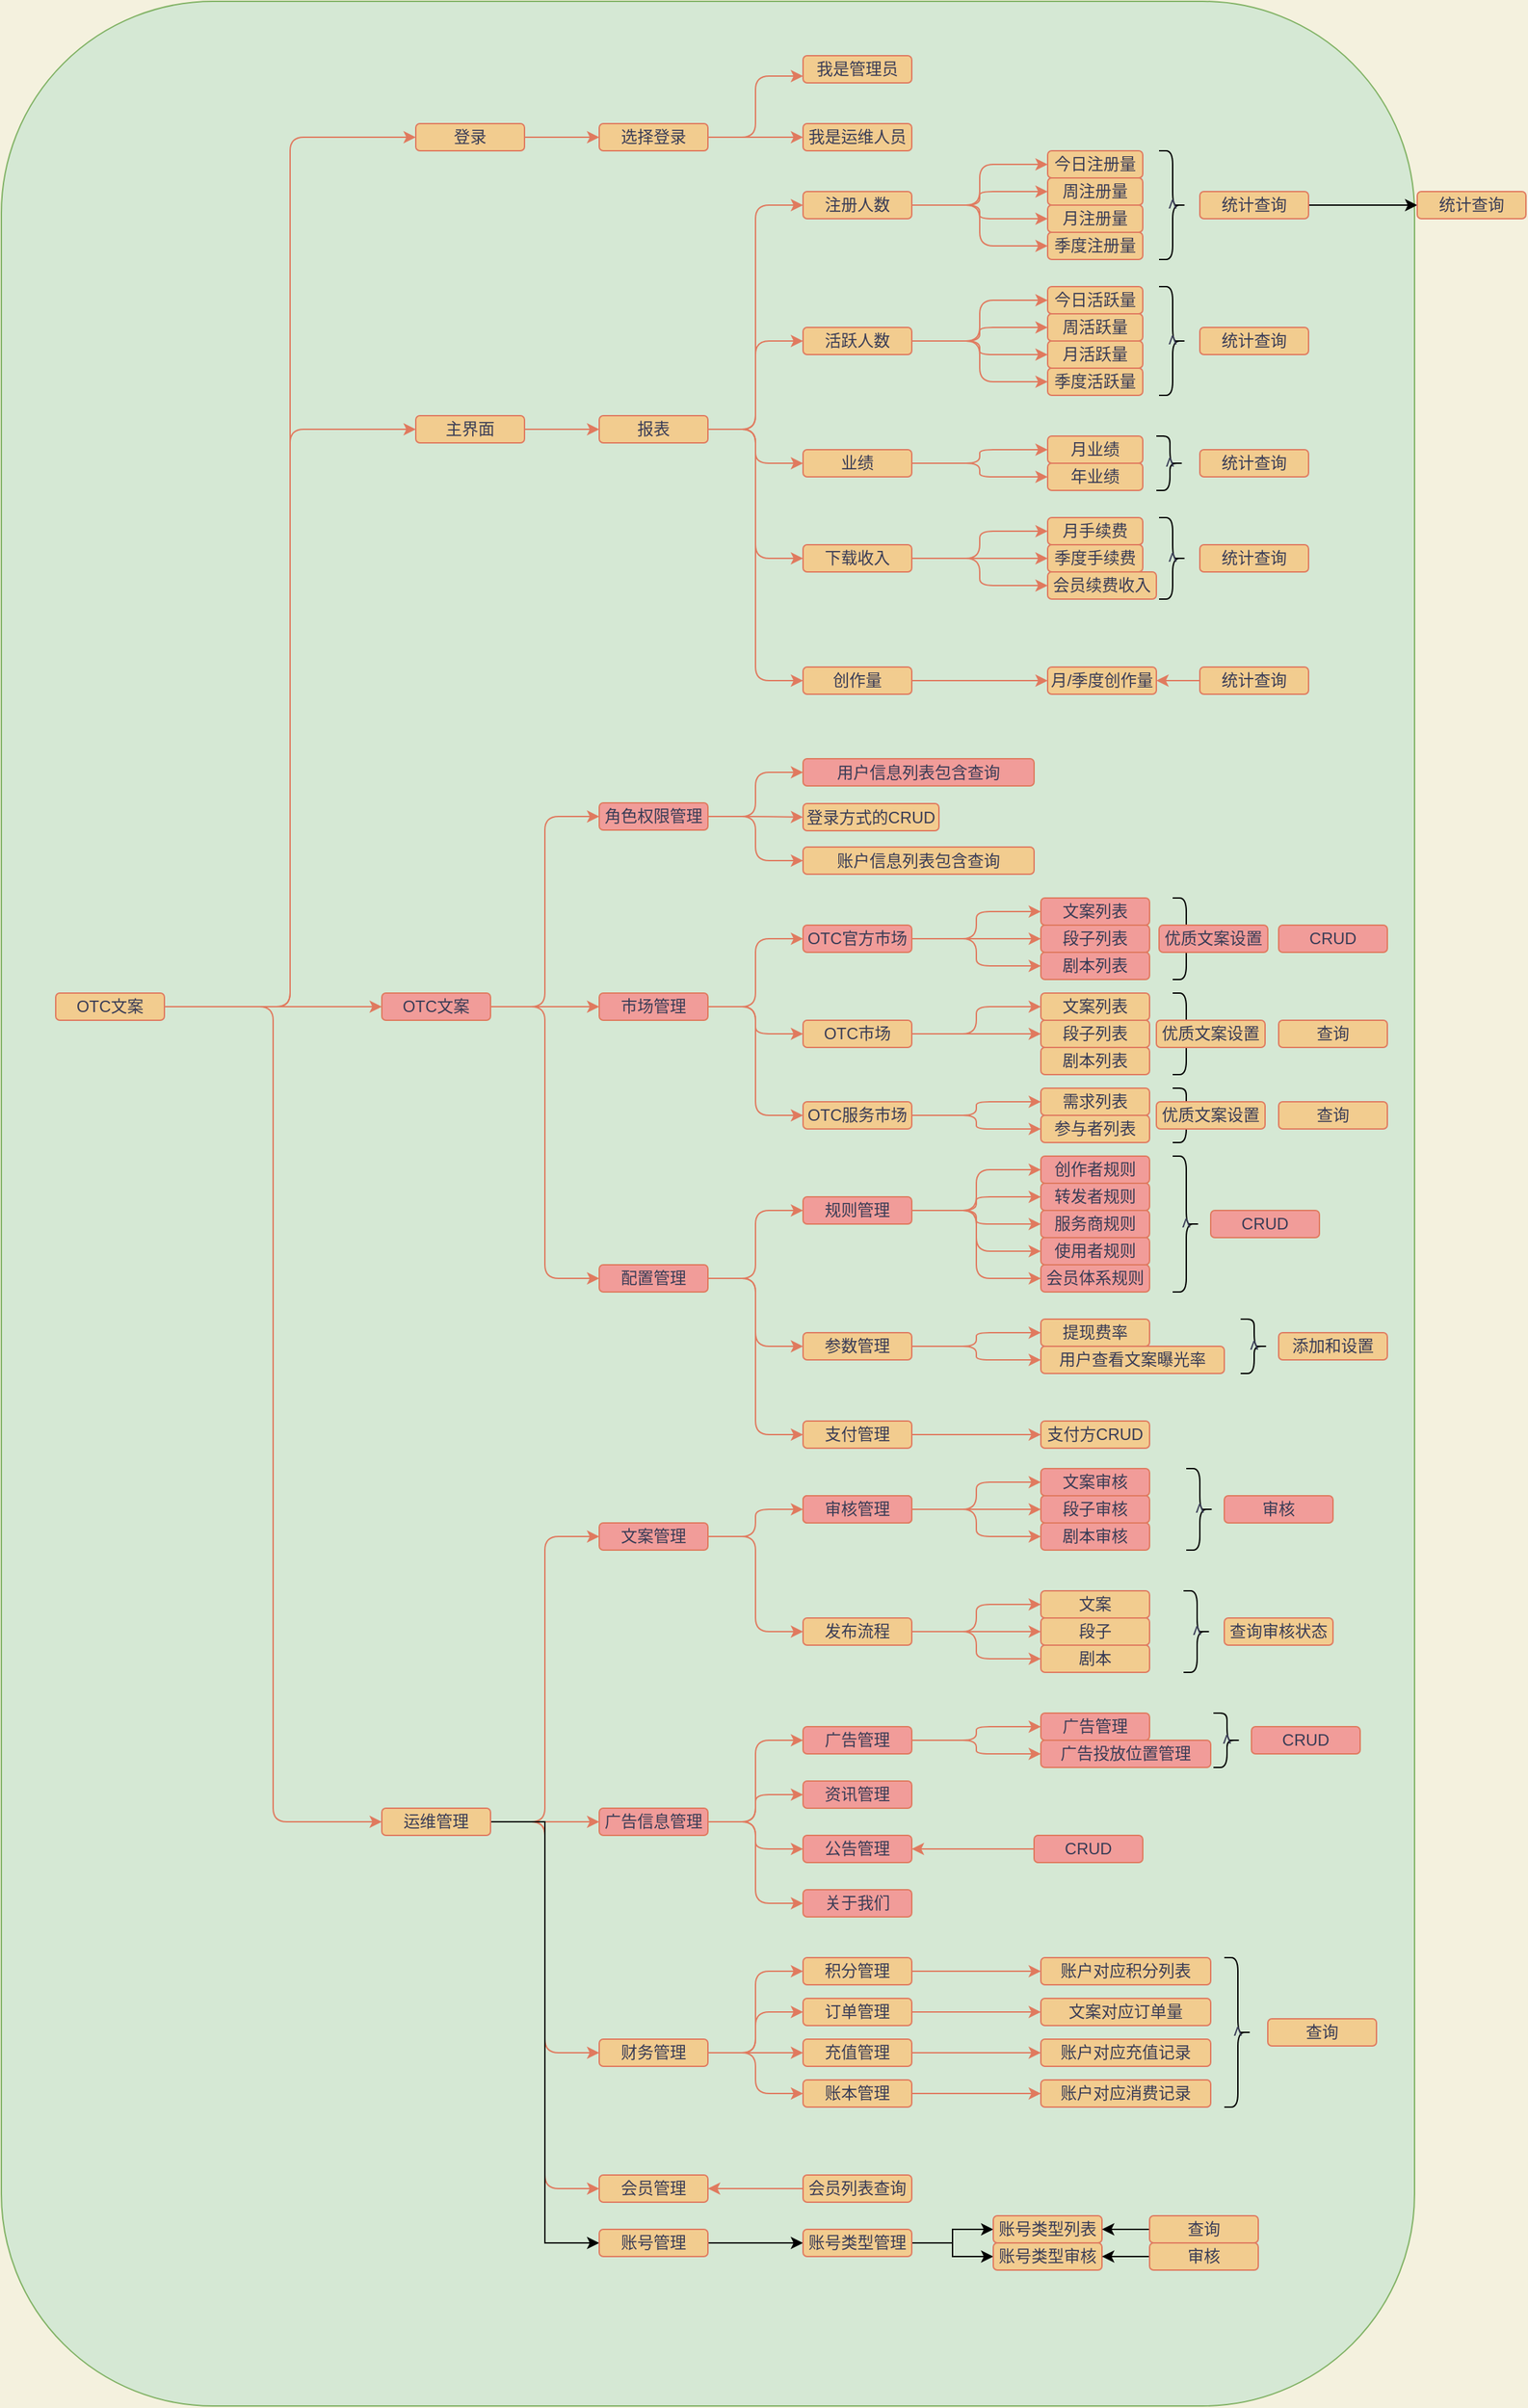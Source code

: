 <mxfile version="14.5.1" type="github">
  <diagram id="1mt8mNxpyM94kV-Z32jR" name="Page-1">
    <mxGraphModel dx="2336" dy="1939" grid="1" gridSize="10" guides="1" tooltips="1" connect="1" arrows="1" fold="1" page="1" pageScale="1" pageWidth="827" pageHeight="1169" background="#F4F1DE" math="0" shadow="0">
      <root>
        <mxCell id="0" />
        <mxCell id="1" parent="0" />
        <mxCell id="OP8aJ6hJ4rptzLM6uYYm-4" value="" style="rounded=1;whiteSpace=wrap;html=1;fillColor=#d5e8d4;strokeColor=#82b366;" parent="1" vertex="1">
          <mxGeometry x="-230" y="-50" width="1040" height="1770" as="geometry" />
        </mxCell>
        <mxCell id="o-IjFfHY1BgiDiIO1Yf9-142" style="edgeStyle=orthogonalEdgeStyle;curved=0;rounded=1;sketch=0;orthogonalLoop=1;jettySize=auto;html=1;exitX=1;exitY=0.5;exitDx=0;exitDy=0;entryX=0;entryY=0.5;entryDx=0;entryDy=0;strokeColor=#E07A5F;fillColor=#F2CC8F;fontColor=#393C56;" parent="1" source="o-IjFfHY1BgiDiIO1Yf9-2" target="o-IjFfHY1BgiDiIO1Yf9-3" edge="1">
          <mxGeometry relative="1" as="geometry" />
        </mxCell>
        <mxCell id="o-IjFfHY1BgiDiIO1Yf9-2" value="登录" style="rounded=1;whiteSpace=wrap;html=1;sketch=0;strokeColor=#E07A5F;fillColor=#F2CC8F;fontColor=#393C56;" parent="1" vertex="1">
          <mxGeometry x="75" y="40" width="80" height="20" as="geometry" />
        </mxCell>
        <mxCell id="o-IjFfHY1BgiDiIO1Yf9-143" style="edgeStyle=orthogonalEdgeStyle;curved=0;rounded=1;sketch=0;orthogonalLoop=1;jettySize=auto;html=1;exitX=1;exitY=0.5;exitDx=0;exitDy=0;entryX=0;entryY=0.5;entryDx=0;entryDy=0;strokeColor=#E07A5F;fillColor=#F2CC8F;fontColor=#393C56;" parent="1" source="o-IjFfHY1BgiDiIO1Yf9-3" target="o-IjFfHY1BgiDiIO1Yf9-6" edge="1">
          <mxGeometry relative="1" as="geometry" />
        </mxCell>
        <mxCell id="o-IjFfHY1BgiDiIO1Yf9-146" style="edgeStyle=orthogonalEdgeStyle;curved=0;rounded=1;sketch=0;orthogonalLoop=1;jettySize=auto;html=1;exitX=1;exitY=0.5;exitDx=0;exitDy=0;entryX=0;entryY=0.75;entryDx=0;entryDy=0;strokeColor=#E07A5F;fillColor=#F2CC8F;fontColor=#393C56;" parent="1" source="o-IjFfHY1BgiDiIO1Yf9-3" target="o-IjFfHY1BgiDiIO1Yf9-5" edge="1">
          <mxGeometry relative="1" as="geometry" />
        </mxCell>
        <mxCell id="o-IjFfHY1BgiDiIO1Yf9-3" value="选择登录" style="rounded=1;whiteSpace=wrap;html=1;sketch=0;strokeColor=#E07A5F;fillColor=#F2CC8F;fontColor=#393C56;" parent="1" vertex="1">
          <mxGeometry x="210" y="40" width="80" height="20" as="geometry" />
        </mxCell>
        <mxCell id="o-IjFfHY1BgiDiIO1Yf9-5" value="我是管理员" style="rounded=1;whiteSpace=wrap;html=1;sketch=0;strokeColor=#E07A5F;fillColor=#F2CC8F;fontColor=#393C56;" parent="1" vertex="1">
          <mxGeometry x="360" y="-10" width="80" height="20" as="geometry" />
        </mxCell>
        <mxCell id="o-IjFfHY1BgiDiIO1Yf9-6" value="我是运维人员" style="rounded=1;whiteSpace=wrap;html=1;sketch=0;strokeColor=#E07A5F;fillColor=#F2CC8F;fontColor=#393C56;" parent="1" vertex="1">
          <mxGeometry x="360" y="40" width="80" height="20" as="geometry" />
        </mxCell>
        <mxCell id="o-IjFfHY1BgiDiIO1Yf9-148" style="edgeStyle=orthogonalEdgeStyle;curved=0;rounded=1;sketch=0;orthogonalLoop=1;jettySize=auto;html=1;exitX=1;exitY=0.5;exitDx=0;exitDy=0;strokeColor=#E07A5F;fillColor=#F2CC8F;fontColor=#393C56;" parent="1" source="o-IjFfHY1BgiDiIO1Yf9-7" target="o-IjFfHY1BgiDiIO1Yf9-8" edge="1">
          <mxGeometry relative="1" as="geometry" />
        </mxCell>
        <mxCell id="o-IjFfHY1BgiDiIO1Yf9-7" value="主界面" style="rounded=1;whiteSpace=wrap;html=1;sketch=0;strokeColor=#E07A5F;fillColor=#F2CC8F;fontColor=#393C56;" parent="1" vertex="1">
          <mxGeometry x="75" y="255" width="80" height="20" as="geometry" />
        </mxCell>
        <mxCell id="o-IjFfHY1BgiDiIO1Yf9-149" style="edgeStyle=orthogonalEdgeStyle;curved=0;rounded=1;sketch=0;orthogonalLoop=1;jettySize=auto;html=1;exitX=1;exitY=0.5;exitDx=0;exitDy=0;entryX=0;entryY=0.5;entryDx=0;entryDy=0;strokeColor=#E07A5F;fillColor=#F2CC8F;fontColor=#393C56;" parent="1" source="o-IjFfHY1BgiDiIO1Yf9-8" target="o-IjFfHY1BgiDiIO1Yf9-9" edge="1">
          <mxGeometry relative="1" as="geometry" />
        </mxCell>
        <mxCell id="o-IjFfHY1BgiDiIO1Yf9-150" style="edgeStyle=orthogonalEdgeStyle;curved=0;rounded=1;sketch=0;orthogonalLoop=1;jettySize=auto;html=1;exitX=1;exitY=0.5;exitDx=0;exitDy=0;entryX=0;entryY=0.5;entryDx=0;entryDy=0;strokeColor=#E07A5F;fillColor=#F2CC8F;fontColor=#393C56;" parent="1" source="o-IjFfHY1BgiDiIO1Yf9-8" target="o-IjFfHY1BgiDiIO1Yf9-10" edge="1">
          <mxGeometry relative="1" as="geometry" />
        </mxCell>
        <mxCell id="o-IjFfHY1BgiDiIO1Yf9-153" style="edgeStyle=orthogonalEdgeStyle;curved=0;rounded=1;sketch=0;orthogonalLoop=1;jettySize=auto;html=1;exitX=1;exitY=0.5;exitDx=0;exitDy=0;entryX=0;entryY=0.5;entryDx=0;entryDy=0;strokeColor=#E07A5F;fillColor=#F2CC8F;fontColor=#393C56;" parent="1" source="o-IjFfHY1BgiDiIO1Yf9-8" target="o-IjFfHY1BgiDiIO1Yf9-11" edge="1">
          <mxGeometry relative="1" as="geometry" />
        </mxCell>
        <mxCell id="o-IjFfHY1BgiDiIO1Yf9-154" style="edgeStyle=orthogonalEdgeStyle;curved=0;rounded=1;sketch=0;orthogonalLoop=1;jettySize=auto;html=1;exitX=1;exitY=0.5;exitDx=0;exitDy=0;entryX=0;entryY=0.5;entryDx=0;entryDy=0;strokeColor=#E07A5F;fillColor=#F2CC8F;fontColor=#393C56;" parent="1" source="o-IjFfHY1BgiDiIO1Yf9-8" target="o-IjFfHY1BgiDiIO1Yf9-12" edge="1">
          <mxGeometry relative="1" as="geometry" />
        </mxCell>
        <mxCell id="o-IjFfHY1BgiDiIO1Yf9-155" style="edgeStyle=orthogonalEdgeStyle;curved=0;rounded=1;sketch=0;orthogonalLoop=1;jettySize=auto;html=1;exitX=1;exitY=0.5;exitDx=0;exitDy=0;entryX=0;entryY=0.5;entryDx=0;entryDy=0;strokeColor=#E07A5F;fillColor=#F2CC8F;fontColor=#393C56;" parent="1" source="o-IjFfHY1BgiDiIO1Yf9-8" target="o-IjFfHY1BgiDiIO1Yf9-13" edge="1">
          <mxGeometry relative="1" as="geometry" />
        </mxCell>
        <mxCell id="o-IjFfHY1BgiDiIO1Yf9-8" value="报表" style="rounded=1;whiteSpace=wrap;html=1;sketch=0;strokeColor=#E07A5F;fillColor=#F2CC8F;fontColor=#393C56;" parent="1" vertex="1">
          <mxGeometry x="210" y="255" width="80" height="20" as="geometry" />
        </mxCell>
        <mxCell id="o-IjFfHY1BgiDiIO1Yf9-156" style="edgeStyle=orthogonalEdgeStyle;curved=0;rounded=1;sketch=0;orthogonalLoop=1;jettySize=auto;html=1;exitX=1;exitY=0.5;exitDx=0;exitDy=0;entryX=0;entryY=0.5;entryDx=0;entryDy=0;strokeColor=#E07A5F;fillColor=#F2CC8F;fontColor=#393C56;" parent="1" source="o-IjFfHY1BgiDiIO1Yf9-9" target="o-IjFfHY1BgiDiIO1Yf9-14" edge="1">
          <mxGeometry relative="1" as="geometry" />
        </mxCell>
        <mxCell id="o-IjFfHY1BgiDiIO1Yf9-157" style="edgeStyle=orthogonalEdgeStyle;curved=0;rounded=1;sketch=0;orthogonalLoop=1;jettySize=auto;html=1;exitX=1;exitY=0.5;exitDx=0;exitDy=0;entryX=0;entryY=0.5;entryDx=0;entryDy=0;strokeColor=#E07A5F;fillColor=#F2CC8F;fontColor=#393C56;" parent="1" source="o-IjFfHY1BgiDiIO1Yf9-9" target="o-IjFfHY1BgiDiIO1Yf9-15" edge="1">
          <mxGeometry relative="1" as="geometry" />
        </mxCell>
        <mxCell id="o-IjFfHY1BgiDiIO1Yf9-158" style="edgeStyle=orthogonalEdgeStyle;curved=0;rounded=1;sketch=0;orthogonalLoop=1;jettySize=auto;html=1;exitX=1;exitY=0.5;exitDx=0;exitDy=0;entryX=0;entryY=0.5;entryDx=0;entryDy=0;strokeColor=#E07A5F;fillColor=#F2CC8F;fontColor=#393C56;" parent="1" source="o-IjFfHY1BgiDiIO1Yf9-9" target="o-IjFfHY1BgiDiIO1Yf9-16" edge="1">
          <mxGeometry relative="1" as="geometry" />
        </mxCell>
        <mxCell id="o-IjFfHY1BgiDiIO1Yf9-159" style="edgeStyle=orthogonalEdgeStyle;curved=0;rounded=1;sketch=0;orthogonalLoop=1;jettySize=auto;html=1;exitX=1;exitY=0.5;exitDx=0;exitDy=0;entryX=0;entryY=0.5;entryDx=0;entryDy=0;strokeColor=#E07A5F;fillColor=#F2CC8F;fontColor=#393C56;" parent="1" source="o-IjFfHY1BgiDiIO1Yf9-9" target="o-IjFfHY1BgiDiIO1Yf9-17" edge="1">
          <mxGeometry relative="1" as="geometry" />
        </mxCell>
        <mxCell id="o-IjFfHY1BgiDiIO1Yf9-9" value="注册人数" style="rounded=1;whiteSpace=wrap;html=1;sketch=0;strokeColor=#E07A5F;fillColor=#F2CC8F;fontColor=#393C56;" parent="1" vertex="1">
          <mxGeometry x="360" y="90" width="80" height="20" as="geometry" />
        </mxCell>
        <mxCell id="o-IjFfHY1BgiDiIO1Yf9-160" style="edgeStyle=orthogonalEdgeStyle;curved=0;rounded=1;sketch=0;orthogonalLoop=1;jettySize=auto;html=1;exitX=1;exitY=0.5;exitDx=0;exitDy=0;entryX=0;entryY=0.5;entryDx=0;entryDy=0;strokeColor=#E07A5F;fillColor=#F2CC8F;fontColor=#393C56;" parent="1" source="o-IjFfHY1BgiDiIO1Yf9-10" target="o-IjFfHY1BgiDiIO1Yf9-21" edge="1">
          <mxGeometry relative="1" as="geometry" />
        </mxCell>
        <mxCell id="o-IjFfHY1BgiDiIO1Yf9-161" style="edgeStyle=orthogonalEdgeStyle;curved=0;rounded=1;sketch=0;orthogonalLoop=1;jettySize=auto;html=1;exitX=1;exitY=0.5;exitDx=0;exitDy=0;strokeColor=#E07A5F;fillColor=#F2CC8F;fontColor=#393C56;" parent="1" source="o-IjFfHY1BgiDiIO1Yf9-10" target="o-IjFfHY1BgiDiIO1Yf9-22" edge="1">
          <mxGeometry relative="1" as="geometry" />
        </mxCell>
        <mxCell id="o-IjFfHY1BgiDiIO1Yf9-163" style="edgeStyle=orthogonalEdgeStyle;curved=0;rounded=1;sketch=0;orthogonalLoop=1;jettySize=auto;html=1;exitX=1;exitY=0.5;exitDx=0;exitDy=0;strokeColor=#E07A5F;fillColor=#F2CC8F;fontColor=#393C56;" parent="1" source="o-IjFfHY1BgiDiIO1Yf9-10" target="o-IjFfHY1BgiDiIO1Yf9-23" edge="1">
          <mxGeometry relative="1" as="geometry" />
        </mxCell>
        <mxCell id="o-IjFfHY1BgiDiIO1Yf9-164" style="edgeStyle=orthogonalEdgeStyle;curved=0;rounded=1;sketch=0;orthogonalLoop=1;jettySize=auto;html=1;exitX=1;exitY=0.5;exitDx=0;exitDy=0;entryX=0;entryY=0.5;entryDx=0;entryDy=0;strokeColor=#E07A5F;fillColor=#F2CC8F;fontColor=#393C56;" parent="1" source="o-IjFfHY1BgiDiIO1Yf9-10" target="o-IjFfHY1BgiDiIO1Yf9-24" edge="1">
          <mxGeometry relative="1" as="geometry" />
        </mxCell>
        <mxCell id="o-IjFfHY1BgiDiIO1Yf9-10" value="活跃人数" style="rounded=1;whiteSpace=wrap;html=1;sketch=0;strokeColor=#E07A5F;fillColor=#F2CC8F;fontColor=#393C56;" parent="1" vertex="1">
          <mxGeometry x="360" y="190" width="80" height="20" as="geometry" />
        </mxCell>
        <mxCell id="o-IjFfHY1BgiDiIO1Yf9-165" style="edgeStyle=orthogonalEdgeStyle;curved=0;rounded=1;sketch=0;orthogonalLoop=1;jettySize=auto;html=1;exitX=1;exitY=0.5;exitDx=0;exitDy=0;strokeColor=#E07A5F;fillColor=#F2CC8F;fontColor=#393C56;" parent="1" source="o-IjFfHY1BgiDiIO1Yf9-11" target="o-IjFfHY1BgiDiIO1Yf9-25" edge="1">
          <mxGeometry relative="1" as="geometry" />
        </mxCell>
        <mxCell id="o-IjFfHY1BgiDiIO1Yf9-166" style="edgeStyle=orthogonalEdgeStyle;curved=0;rounded=1;sketch=0;orthogonalLoop=1;jettySize=auto;html=1;exitX=1;exitY=0.5;exitDx=0;exitDy=0;strokeColor=#E07A5F;fillColor=#F2CC8F;fontColor=#393C56;" parent="1" source="o-IjFfHY1BgiDiIO1Yf9-11" target="o-IjFfHY1BgiDiIO1Yf9-26" edge="1">
          <mxGeometry relative="1" as="geometry" />
        </mxCell>
        <mxCell id="o-IjFfHY1BgiDiIO1Yf9-11" value="业绩" style="rounded=1;whiteSpace=wrap;html=1;sketch=0;strokeColor=#E07A5F;fillColor=#F2CC8F;fontColor=#393C56;" parent="1" vertex="1">
          <mxGeometry x="360" y="280" width="80" height="20" as="geometry" />
        </mxCell>
        <mxCell id="o-IjFfHY1BgiDiIO1Yf9-167" style="edgeStyle=orthogonalEdgeStyle;curved=0;rounded=1;sketch=0;orthogonalLoop=1;jettySize=auto;html=1;exitX=1;exitY=0.5;exitDx=0;exitDy=0;entryX=0;entryY=0.5;entryDx=0;entryDy=0;strokeColor=#E07A5F;fillColor=#F2CC8F;fontColor=#393C56;" parent="1" source="o-IjFfHY1BgiDiIO1Yf9-12" target="o-IjFfHY1BgiDiIO1Yf9-27" edge="1">
          <mxGeometry relative="1" as="geometry" />
        </mxCell>
        <mxCell id="o-IjFfHY1BgiDiIO1Yf9-168" style="edgeStyle=orthogonalEdgeStyle;curved=0;rounded=1;sketch=0;orthogonalLoop=1;jettySize=auto;html=1;exitX=1;exitY=0.5;exitDx=0;exitDy=0;strokeColor=#E07A5F;fillColor=#F2CC8F;fontColor=#393C56;" parent="1" source="o-IjFfHY1BgiDiIO1Yf9-12" target="o-IjFfHY1BgiDiIO1Yf9-28" edge="1">
          <mxGeometry relative="1" as="geometry" />
        </mxCell>
        <mxCell id="o-IjFfHY1BgiDiIO1Yf9-169" style="edgeStyle=orthogonalEdgeStyle;curved=0;rounded=1;sketch=0;orthogonalLoop=1;jettySize=auto;html=1;exitX=1;exitY=0.5;exitDx=0;exitDy=0;strokeColor=#E07A5F;fillColor=#F2CC8F;fontColor=#393C56;" parent="1" source="o-IjFfHY1BgiDiIO1Yf9-12" target="o-IjFfHY1BgiDiIO1Yf9-29" edge="1">
          <mxGeometry relative="1" as="geometry" />
        </mxCell>
        <mxCell id="o-IjFfHY1BgiDiIO1Yf9-12" value="下载收入" style="rounded=1;whiteSpace=wrap;html=1;sketch=0;strokeColor=#E07A5F;fillColor=#F2CC8F;fontColor=#393C56;" parent="1" vertex="1">
          <mxGeometry x="360" y="350" width="80" height="20" as="geometry" />
        </mxCell>
        <mxCell id="o-IjFfHY1BgiDiIO1Yf9-170" style="edgeStyle=orthogonalEdgeStyle;curved=0;rounded=1;sketch=0;orthogonalLoop=1;jettySize=auto;html=1;exitX=1;exitY=0.5;exitDx=0;exitDy=0;strokeColor=#E07A5F;fillColor=#F2CC8F;fontColor=#393C56;" parent="1" source="o-IjFfHY1BgiDiIO1Yf9-13" target="o-IjFfHY1BgiDiIO1Yf9-30" edge="1">
          <mxGeometry relative="1" as="geometry" />
        </mxCell>
        <mxCell id="o-IjFfHY1BgiDiIO1Yf9-13" value="创作量" style="rounded=1;whiteSpace=wrap;html=1;sketch=0;strokeColor=#E07A5F;fillColor=#F2CC8F;fontColor=#393C56;" parent="1" vertex="1">
          <mxGeometry x="360" y="440" width="80" height="20" as="geometry" />
        </mxCell>
        <mxCell id="o-IjFfHY1BgiDiIO1Yf9-14" value="今日注册量" style="rounded=1;whiteSpace=wrap;html=1;sketch=0;strokeColor=#E07A5F;fillColor=#F2CC8F;fontColor=#393C56;" parent="1" vertex="1">
          <mxGeometry x="540" y="60" width="70" height="20" as="geometry" />
        </mxCell>
        <mxCell id="o-IjFfHY1BgiDiIO1Yf9-15" value="周注册量" style="rounded=1;whiteSpace=wrap;html=1;sketch=0;strokeColor=#E07A5F;fillColor=#F2CC8F;fontColor=#393C56;" parent="1" vertex="1">
          <mxGeometry x="540" y="80" width="70" height="20" as="geometry" />
        </mxCell>
        <mxCell id="o-IjFfHY1BgiDiIO1Yf9-16" value="月注册量" style="rounded=1;whiteSpace=wrap;html=1;sketch=0;strokeColor=#E07A5F;fillColor=#F2CC8F;fontColor=#393C56;" parent="1" vertex="1">
          <mxGeometry x="540" y="100" width="70" height="20" as="geometry" />
        </mxCell>
        <mxCell id="o-IjFfHY1BgiDiIO1Yf9-17" value="季度注册量" style="rounded=1;whiteSpace=wrap;html=1;sketch=0;strokeColor=#E07A5F;fillColor=#F2CC8F;fontColor=#393C56;" parent="1" vertex="1">
          <mxGeometry x="540" y="120" width="70" height="20" as="geometry" />
        </mxCell>
        <mxCell id="o-IjFfHY1BgiDiIO1Yf9-21" value="今日活跃量" style="rounded=1;whiteSpace=wrap;html=1;sketch=0;strokeColor=#E07A5F;fillColor=#F2CC8F;fontColor=#393C56;" parent="1" vertex="1">
          <mxGeometry x="540" y="160" width="70" height="20" as="geometry" />
        </mxCell>
        <mxCell id="o-IjFfHY1BgiDiIO1Yf9-22" value="周活跃量" style="rounded=1;whiteSpace=wrap;html=1;sketch=0;strokeColor=#E07A5F;fillColor=#F2CC8F;fontColor=#393C56;" parent="1" vertex="1">
          <mxGeometry x="540" y="180" width="70" height="20" as="geometry" />
        </mxCell>
        <mxCell id="o-IjFfHY1BgiDiIO1Yf9-23" value="月活跃量" style="rounded=1;whiteSpace=wrap;html=1;sketch=0;strokeColor=#E07A5F;fillColor=#F2CC8F;fontColor=#393C56;" parent="1" vertex="1">
          <mxGeometry x="540" y="200" width="70" height="20" as="geometry" />
        </mxCell>
        <mxCell id="o-IjFfHY1BgiDiIO1Yf9-24" value="季度活跃量" style="rounded=1;whiteSpace=wrap;html=1;sketch=0;strokeColor=#E07A5F;fillColor=#F2CC8F;fontColor=#393C56;" parent="1" vertex="1">
          <mxGeometry x="540" y="220" width="70" height="20" as="geometry" />
        </mxCell>
        <mxCell id="o-IjFfHY1BgiDiIO1Yf9-25" value="月业绩" style="rounded=1;whiteSpace=wrap;html=1;sketch=0;strokeColor=#E07A5F;fillColor=#F2CC8F;fontColor=#393C56;" parent="1" vertex="1">
          <mxGeometry x="540" y="270" width="70" height="20" as="geometry" />
        </mxCell>
        <mxCell id="o-IjFfHY1BgiDiIO1Yf9-26" value="年业绩" style="rounded=1;whiteSpace=wrap;html=1;sketch=0;strokeColor=#E07A5F;fillColor=#F2CC8F;fontColor=#393C56;" parent="1" vertex="1">
          <mxGeometry x="540" y="290" width="70" height="20" as="geometry" />
        </mxCell>
        <mxCell id="o-IjFfHY1BgiDiIO1Yf9-27" value="月手续费" style="rounded=1;whiteSpace=wrap;html=1;sketch=0;strokeColor=#E07A5F;fillColor=#F2CC8F;fontColor=#393C56;" parent="1" vertex="1">
          <mxGeometry x="540" y="330" width="70" height="20" as="geometry" />
        </mxCell>
        <mxCell id="o-IjFfHY1BgiDiIO1Yf9-28" value="季度手续费" style="rounded=1;whiteSpace=wrap;html=1;sketch=0;strokeColor=#E07A5F;fillColor=#F2CC8F;fontColor=#393C56;" parent="1" vertex="1">
          <mxGeometry x="540" y="350" width="70" height="20" as="geometry" />
        </mxCell>
        <mxCell id="o-IjFfHY1BgiDiIO1Yf9-29" value="会员续费收入" style="rounded=1;whiteSpace=wrap;html=1;sketch=0;strokeColor=#E07A5F;fillColor=#F2CC8F;fontColor=#393C56;" parent="1" vertex="1">
          <mxGeometry x="540" y="370" width="80" height="20" as="geometry" />
        </mxCell>
        <mxCell id="o-IjFfHY1BgiDiIO1Yf9-30" value="月/季度创作量" style="rounded=1;whiteSpace=wrap;html=1;sketch=0;strokeColor=#E07A5F;fillColor=#F2CC8F;fontColor=#393C56;" parent="1" vertex="1">
          <mxGeometry x="540" y="440" width="80" height="20" as="geometry" />
        </mxCell>
        <mxCell id="o-IjFfHY1BgiDiIO1Yf9-247" style="edgeStyle=orthogonalEdgeStyle;curved=0;rounded=1;sketch=0;orthogonalLoop=1;jettySize=auto;html=1;exitX=1;exitY=0.5;exitDx=0;exitDy=0;entryX=0;entryY=0.5;entryDx=0;entryDy=0;strokeColor=#E07A5F;fillColor=#F2CC8F;fontColor=#393C56;" parent="1" source="o-IjFfHY1BgiDiIO1Yf9-37" target="o-IjFfHY1BgiDiIO1Yf9-48" edge="1">
          <mxGeometry relative="1" as="geometry" />
        </mxCell>
        <mxCell id="o-IjFfHY1BgiDiIO1Yf9-248" style="edgeStyle=orthogonalEdgeStyle;curved=0;rounded=1;sketch=0;orthogonalLoop=1;jettySize=auto;html=1;exitX=1;exitY=0.5;exitDx=0;exitDy=0;entryX=0;entryY=0.5;entryDx=0;entryDy=0;strokeColor=#E07A5F;fillColor=#F2CC8F;fontColor=#393C56;" parent="1" source="o-IjFfHY1BgiDiIO1Yf9-37" target="o-IjFfHY1BgiDiIO1Yf9-53" edge="1">
          <mxGeometry relative="1" as="geometry" />
        </mxCell>
        <mxCell id="o-IjFfHY1BgiDiIO1Yf9-249" style="edgeStyle=orthogonalEdgeStyle;curved=0;rounded=1;sketch=0;orthogonalLoop=1;jettySize=auto;html=1;exitX=1;exitY=0.5;exitDx=0;exitDy=0;entryX=0;entryY=0.5;entryDx=0;entryDy=0;strokeColor=#E07A5F;fillColor=#F2CC8F;fontColor=#393C56;" parent="1" source="o-IjFfHY1BgiDiIO1Yf9-37" target="o-IjFfHY1BgiDiIO1Yf9-74" edge="1">
          <mxGeometry relative="1" as="geometry" />
        </mxCell>
        <mxCell id="o-IjFfHY1BgiDiIO1Yf9-37" value="OTC文案" style="rounded=1;whiteSpace=wrap;html=1;sketch=0;strokeColor=#E07A5F;fontColor=#393C56;fillColor=#F19C99;" parent="1" vertex="1">
          <mxGeometry x="50" y="680" width="80" height="20" as="geometry" />
        </mxCell>
        <mxCell id="o-IjFfHY1BgiDiIO1Yf9-42" value="用户信息列表包含查询" style="rounded=1;whiteSpace=wrap;html=1;sketch=0;strokeColor=#E07A5F;fontColor=#393C56;fillColor=#F19C99;" parent="1" vertex="1">
          <mxGeometry x="360" y="507.5" width="170" height="20" as="geometry" />
        </mxCell>
        <mxCell id="o-IjFfHY1BgiDiIO1Yf9-43" value="登录方式的CRUD" style="rounded=1;whiteSpace=wrap;html=1;sketch=0;strokeColor=#E07A5F;fillColor=#F2CC8F;fontColor=#393C56;" parent="1" vertex="1">
          <mxGeometry x="360" y="540.5" width="100" height="20" as="geometry" />
        </mxCell>
        <mxCell id="o-IjFfHY1BgiDiIO1Yf9-44" value="账户信息列表包含查询" style="rounded=1;whiteSpace=wrap;html=1;sketch=0;strokeColor=#E07A5F;fillColor=#F2CC8F;fontColor=#393C56;" parent="1" vertex="1">
          <mxGeometry x="360" y="572.5" width="170" height="20" as="geometry" />
        </mxCell>
        <mxCell id="o-IjFfHY1BgiDiIO1Yf9-185" style="edgeStyle=orthogonalEdgeStyle;curved=0;rounded=1;sketch=0;orthogonalLoop=1;jettySize=auto;html=1;exitX=1;exitY=0.5;exitDx=0;exitDy=0;entryX=0;entryY=0.5;entryDx=0;entryDy=0;strokeColor=#E07A5F;fillColor=#F2CC8F;fontColor=#393C56;" parent="1" source="o-IjFfHY1BgiDiIO1Yf9-48" target="o-IjFfHY1BgiDiIO1Yf9-42" edge="1">
          <mxGeometry relative="1" as="geometry" />
        </mxCell>
        <mxCell id="o-IjFfHY1BgiDiIO1Yf9-186" style="edgeStyle=orthogonalEdgeStyle;curved=0;rounded=1;sketch=0;orthogonalLoop=1;jettySize=auto;html=1;exitX=1;exitY=0.5;exitDx=0;exitDy=0;entryX=0;entryY=0.5;entryDx=0;entryDy=0;strokeColor=#E07A5F;fillColor=#F2CC8F;fontColor=#393C56;" parent="1" source="o-IjFfHY1BgiDiIO1Yf9-48" target="o-IjFfHY1BgiDiIO1Yf9-43" edge="1">
          <mxGeometry relative="1" as="geometry" />
        </mxCell>
        <mxCell id="o-IjFfHY1BgiDiIO1Yf9-187" style="edgeStyle=orthogonalEdgeStyle;curved=0;rounded=1;sketch=0;orthogonalLoop=1;jettySize=auto;html=1;exitX=1;exitY=0.5;exitDx=0;exitDy=0;entryX=0;entryY=0.5;entryDx=0;entryDy=0;strokeColor=#E07A5F;fillColor=#F2CC8F;fontColor=#393C56;" parent="1" source="o-IjFfHY1BgiDiIO1Yf9-48" target="o-IjFfHY1BgiDiIO1Yf9-44" edge="1">
          <mxGeometry relative="1" as="geometry" />
        </mxCell>
        <mxCell id="o-IjFfHY1BgiDiIO1Yf9-48" value="角色权限管理" style="rounded=1;whiteSpace=wrap;html=1;sketch=0;strokeColor=#E07A5F;fontColor=#393C56;fillColor=#F19C99;" parent="1" vertex="1">
          <mxGeometry x="210" y="540" width="80" height="20" as="geometry" />
        </mxCell>
        <mxCell id="o-IjFfHY1BgiDiIO1Yf9-188" style="edgeStyle=orthogonalEdgeStyle;curved=0;rounded=1;sketch=0;orthogonalLoop=1;jettySize=auto;html=1;exitX=1;exitY=0.5;exitDx=0;exitDy=0;entryX=0;entryY=0.5;entryDx=0;entryDy=0;strokeColor=#E07A5F;fillColor=#F2CC8F;fontColor=#393C56;" parent="1" source="o-IjFfHY1BgiDiIO1Yf9-53" target="o-IjFfHY1BgiDiIO1Yf9-54" edge="1">
          <mxGeometry relative="1" as="geometry" />
        </mxCell>
        <mxCell id="o-IjFfHY1BgiDiIO1Yf9-189" style="edgeStyle=orthogonalEdgeStyle;curved=0;rounded=1;sketch=0;orthogonalLoop=1;jettySize=auto;html=1;exitX=1;exitY=0.5;exitDx=0;exitDy=0;strokeColor=#E07A5F;fillColor=#F2CC8F;fontColor=#393C56;" parent="1" source="o-IjFfHY1BgiDiIO1Yf9-53" target="o-IjFfHY1BgiDiIO1Yf9-57" edge="1">
          <mxGeometry relative="1" as="geometry" />
        </mxCell>
        <mxCell id="o-IjFfHY1BgiDiIO1Yf9-190" style="edgeStyle=orthogonalEdgeStyle;curved=0;rounded=1;sketch=0;orthogonalLoop=1;jettySize=auto;html=1;exitX=1;exitY=0.5;exitDx=0;exitDy=0;entryX=0;entryY=0.5;entryDx=0;entryDy=0;strokeColor=#E07A5F;fillColor=#F2CC8F;fontColor=#393C56;" parent="1" source="o-IjFfHY1BgiDiIO1Yf9-53" target="o-IjFfHY1BgiDiIO1Yf9-59" edge="1">
          <mxGeometry relative="1" as="geometry" />
        </mxCell>
        <mxCell id="o-IjFfHY1BgiDiIO1Yf9-53" value="市场管理" style="rounded=1;whiteSpace=wrap;html=1;sketch=0;strokeColor=#E07A5F;fontColor=#393C56;fillColor=#F19C99;" parent="1" vertex="1">
          <mxGeometry x="210" y="680" width="80" height="20" as="geometry" />
        </mxCell>
        <mxCell id="o-IjFfHY1BgiDiIO1Yf9-191" style="edgeStyle=orthogonalEdgeStyle;curved=0;rounded=1;sketch=0;orthogonalLoop=1;jettySize=auto;html=1;exitX=1;exitY=0.5;exitDx=0;exitDy=0;entryX=0;entryY=0.5;entryDx=0;entryDy=0;strokeColor=#E07A5F;fillColor=#F2CC8F;fontColor=#393C56;" parent="1" source="o-IjFfHY1BgiDiIO1Yf9-54" target="o-IjFfHY1BgiDiIO1Yf9-61" edge="1">
          <mxGeometry relative="1" as="geometry" />
        </mxCell>
        <mxCell id="o-IjFfHY1BgiDiIO1Yf9-192" style="edgeStyle=orthogonalEdgeStyle;curved=0;rounded=1;sketch=0;orthogonalLoop=1;jettySize=auto;html=1;exitX=1;exitY=0.5;exitDx=0;exitDy=0;strokeColor=#E07A5F;fillColor=#F2CC8F;fontColor=#393C56;" parent="1" source="o-IjFfHY1BgiDiIO1Yf9-54" target="o-IjFfHY1BgiDiIO1Yf9-62" edge="1">
          <mxGeometry relative="1" as="geometry" />
        </mxCell>
        <mxCell id="o-IjFfHY1BgiDiIO1Yf9-193" style="edgeStyle=orthogonalEdgeStyle;curved=0;rounded=1;sketch=0;orthogonalLoop=1;jettySize=auto;html=1;exitX=1;exitY=0.5;exitDx=0;exitDy=0;strokeColor=#E07A5F;fillColor=#F2CC8F;fontColor=#393C56;" parent="1" source="o-IjFfHY1BgiDiIO1Yf9-54" target="o-IjFfHY1BgiDiIO1Yf9-63" edge="1">
          <mxGeometry relative="1" as="geometry" />
        </mxCell>
        <mxCell id="o-IjFfHY1BgiDiIO1Yf9-54" value="OTC官方市场" style="rounded=1;whiteSpace=wrap;html=1;sketch=0;strokeColor=#E07A5F;fontColor=#393C56;fillColor=#F19C99;" parent="1" vertex="1">
          <mxGeometry x="360" y="630" width="80" height="20" as="geometry" />
        </mxCell>
        <mxCell id="o-IjFfHY1BgiDiIO1Yf9-195" style="edgeStyle=orthogonalEdgeStyle;curved=0;rounded=1;sketch=0;orthogonalLoop=1;jettySize=auto;html=1;exitX=1;exitY=0.5;exitDx=0;exitDy=0;entryX=0;entryY=0.5;entryDx=0;entryDy=0;strokeColor=#E07A5F;fillColor=#F2CC8F;fontColor=#393C56;" parent="1" source="o-IjFfHY1BgiDiIO1Yf9-57" target="o-IjFfHY1BgiDiIO1Yf9-65" edge="1">
          <mxGeometry relative="1" as="geometry" />
        </mxCell>
        <mxCell id="o-IjFfHY1BgiDiIO1Yf9-197" style="edgeStyle=orthogonalEdgeStyle;curved=0;rounded=1;sketch=0;orthogonalLoop=1;jettySize=auto;html=1;exitX=1;exitY=0.5;exitDx=0;exitDy=0;strokeColor=#E07A5F;fillColor=#F2CC8F;fontColor=#393C56;" parent="1" source="o-IjFfHY1BgiDiIO1Yf9-57" target="o-IjFfHY1BgiDiIO1Yf9-66" edge="1">
          <mxGeometry relative="1" as="geometry" />
        </mxCell>
        <mxCell id="o-IjFfHY1BgiDiIO1Yf9-57" value="OTC市场" style="rounded=1;whiteSpace=wrap;html=1;sketch=0;strokeColor=#E07A5F;fillColor=#F2CC8F;fontColor=#393C56;" parent="1" vertex="1">
          <mxGeometry x="360" y="700" width="80" height="20" as="geometry" />
        </mxCell>
        <mxCell id="o-IjFfHY1BgiDiIO1Yf9-200" style="edgeStyle=orthogonalEdgeStyle;curved=0;rounded=1;sketch=0;orthogonalLoop=1;jettySize=auto;html=1;exitX=1;exitY=0.5;exitDx=0;exitDy=0;entryX=0;entryY=0.5;entryDx=0;entryDy=0;strokeColor=#E07A5F;fillColor=#F2CC8F;fontColor=#393C56;" parent="1" source="o-IjFfHY1BgiDiIO1Yf9-59" target="o-IjFfHY1BgiDiIO1Yf9-69" edge="1">
          <mxGeometry relative="1" as="geometry" />
        </mxCell>
        <mxCell id="o-IjFfHY1BgiDiIO1Yf9-201" style="edgeStyle=orthogonalEdgeStyle;curved=0;rounded=1;sketch=0;orthogonalLoop=1;jettySize=auto;html=1;exitX=1;exitY=0.5;exitDx=0;exitDy=0;entryX=0;entryY=0.5;entryDx=0;entryDy=0;strokeColor=#E07A5F;fillColor=#F2CC8F;fontColor=#393C56;" parent="1" source="o-IjFfHY1BgiDiIO1Yf9-59" target="o-IjFfHY1BgiDiIO1Yf9-70" edge="1">
          <mxGeometry relative="1" as="geometry" />
        </mxCell>
        <mxCell id="o-IjFfHY1BgiDiIO1Yf9-59" value="OTC服务市场" style="rounded=1;whiteSpace=wrap;html=1;sketch=0;strokeColor=#E07A5F;fillColor=#F2CC8F;fontColor=#393C56;" parent="1" vertex="1">
          <mxGeometry x="360" y="760" width="80" height="20" as="geometry" />
        </mxCell>
        <mxCell id="o-IjFfHY1BgiDiIO1Yf9-61" value="文案列表" style="rounded=1;whiteSpace=wrap;html=1;sketch=0;strokeColor=#E07A5F;fontColor=#393C56;fillColor=#F19C99;" parent="1" vertex="1">
          <mxGeometry x="535" y="610" width="80" height="20" as="geometry" />
        </mxCell>
        <mxCell id="o-IjFfHY1BgiDiIO1Yf9-62" value="段子列表" style="rounded=1;whiteSpace=wrap;html=1;sketch=0;strokeColor=#E07A5F;fontColor=#393C56;fillColor=#F19C99;" parent="1" vertex="1">
          <mxGeometry x="535" y="630" width="80" height="20" as="geometry" />
        </mxCell>
        <mxCell id="o-IjFfHY1BgiDiIO1Yf9-63" value="剧本列表" style="rounded=1;whiteSpace=wrap;html=1;sketch=0;strokeColor=#E07A5F;fontColor=#393C56;fillColor=#F19C99;" parent="1" vertex="1">
          <mxGeometry x="535" y="650" width="80" height="20" as="geometry" />
        </mxCell>
        <mxCell id="o-IjFfHY1BgiDiIO1Yf9-64" value="CRUD" style="rounded=1;whiteSpace=wrap;html=1;sketch=0;strokeColor=#E07A5F;fontColor=#393C56;fillColor=#F19C99;" parent="1" vertex="1">
          <mxGeometry x="710" y="630" width="80" height="20" as="geometry" />
        </mxCell>
        <mxCell id="o-IjFfHY1BgiDiIO1Yf9-65" value="文案列表" style="rounded=1;whiteSpace=wrap;html=1;sketch=0;strokeColor=#E07A5F;fillColor=#F2CC8F;fontColor=#393C56;" parent="1" vertex="1">
          <mxGeometry x="535" y="680" width="80" height="20" as="geometry" />
        </mxCell>
        <mxCell id="o-IjFfHY1BgiDiIO1Yf9-66" value="段子列表" style="rounded=1;whiteSpace=wrap;html=1;sketch=0;strokeColor=#E07A5F;fillColor=#F2CC8F;fontColor=#393C56;" parent="1" vertex="1">
          <mxGeometry x="535" y="700" width="80" height="20" as="geometry" />
        </mxCell>
        <mxCell id="o-IjFfHY1BgiDiIO1Yf9-67" value="剧本列表" style="rounded=1;whiteSpace=wrap;html=1;sketch=0;strokeColor=#E07A5F;fillColor=#F2CC8F;fontColor=#393C56;" parent="1" vertex="1">
          <mxGeometry x="535" y="720" width="80" height="20" as="geometry" />
        </mxCell>
        <mxCell id="o-IjFfHY1BgiDiIO1Yf9-68" value="查询" style="rounded=1;whiteSpace=wrap;html=1;sketch=0;strokeColor=#E07A5F;fillColor=#F2CC8F;fontColor=#393C56;" parent="1" vertex="1">
          <mxGeometry x="710" y="700" width="80" height="20" as="geometry" />
        </mxCell>
        <mxCell id="o-IjFfHY1BgiDiIO1Yf9-69" value="需求列表" style="rounded=1;whiteSpace=wrap;html=1;sketch=0;strokeColor=#E07A5F;fillColor=#F2CC8F;fontColor=#393C56;" parent="1" vertex="1">
          <mxGeometry x="535" y="750" width="80" height="20" as="geometry" />
        </mxCell>
        <mxCell id="o-IjFfHY1BgiDiIO1Yf9-70" value="参与者列表" style="rounded=1;whiteSpace=wrap;html=1;sketch=0;strokeColor=#E07A5F;fillColor=#F2CC8F;fontColor=#393C56;" parent="1" vertex="1">
          <mxGeometry x="535" y="770" width="80" height="20" as="geometry" />
        </mxCell>
        <mxCell id="o-IjFfHY1BgiDiIO1Yf9-72" value="查询" style="rounded=1;whiteSpace=wrap;html=1;sketch=0;strokeColor=#E07A5F;fillColor=#F2CC8F;fontColor=#393C56;" parent="1" vertex="1">
          <mxGeometry x="710" y="760" width="80" height="20" as="geometry" />
        </mxCell>
        <mxCell id="o-IjFfHY1BgiDiIO1Yf9-202" style="edgeStyle=orthogonalEdgeStyle;curved=0;rounded=1;sketch=0;orthogonalLoop=1;jettySize=auto;html=1;exitX=1;exitY=0.5;exitDx=0;exitDy=0;entryX=0;entryY=0.5;entryDx=0;entryDy=0;strokeColor=#E07A5F;fillColor=#F2CC8F;fontColor=#393C56;" parent="1" source="o-IjFfHY1BgiDiIO1Yf9-74" target="o-IjFfHY1BgiDiIO1Yf9-76" edge="1">
          <mxGeometry relative="1" as="geometry" />
        </mxCell>
        <mxCell id="o-IjFfHY1BgiDiIO1Yf9-203" style="edgeStyle=orthogonalEdgeStyle;curved=0;rounded=1;sketch=0;orthogonalLoop=1;jettySize=auto;html=1;exitX=1;exitY=0.5;exitDx=0;exitDy=0;entryX=0;entryY=0.5;entryDx=0;entryDy=0;strokeColor=#E07A5F;fillColor=#F2CC8F;fontColor=#393C56;" parent="1" source="o-IjFfHY1BgiDiIO1Yf9-74" target="o-IjFfHY1BgiDiIO1Yf9-77" edge="1">
          <mxGeometry relative="1" as="geometry" />
        </mxCell>
        <mxCell id="o-IjFfHY1BgiDiIO1Yf9-217" style="edgeStyle=orthogonalEdgeStyle;curved=0;rounded=1;sketch=0;orthogonalLoop=1;jettySize=auto;html=1;exitX=1;exitY=0.5;exitDx=0;exitDy=0;entryX=0;entryY=0.5;entryDx=0;entryDy=0;strokeColor=#E07A5F;fillColor=#F2CC8F;fontColor=#393C56;" parent="1" source="o-IjFfHY1BgiDiIO1Yf9-74" target="o-IjFfHY1BgiDiIO1Yf9-78" edge="1">
          <mxGeometry relative="1" as="geometry" />
        </mxCell>
        <mxCell id="o-IjFfHY1BgiDiIO1Yf9-74" value="配置管理" style="rounded=1;whiteSpace=wrap;html=1;sketch=0;strokeColor=#E07A5F;fontColor=#393C56;fillColor=#F19C99;" parent="1" vertex="1">
          <mxGeometry x="210" y="880" width="80" height="20" as="geometry" />
        </mxCell>
        <mxCell id="o-IjFfHY1BgiDiIO1Yf9-209" style="edgeStyle=orthogonalEdgeStyle;curved=0;rounded=1;sketch=0;orthogonalLoop=1;jettySize=auto;html=1;exitX=1;exitY=0.5;exitDx=0;exitDy=0;entryX=0;entryY=0.5;entryDx=0;entryDy=0;strokeColor=#E07A5F;fillColor=#F2CC8F;fontColor=#393C56;" parent="1" source="o-IjFfHY1BgiDiIO1Yf9-76" target="o-IjFfHY1BgiDiIO1Yf9-81" edge="1">
          <mxGeometry relative="1" as="geometry" />
        </mxCell>
        <mxCell id="o-IjFfHY1BgiDiIO1Yf9-211" style="edgeStyle=orthogonalEdgeStyle;curved=0;rounded=1;sketch=0;orthogonalLoop=1;jettySize=auto;html=1;exitX=1;exitY=0.5;exitDx=0;exitDy=0;entryX=0;entryY=0.5;entryDx=0;entryDy=0;strokeColor=#E07A5F;fillColor=#F2CC8F;fontColor=#393C56;" parent="1" source="o-IjFfHY1BgiDiIO1Yf9-76" target="o-IjFfHY1BgiDiIO1Yf9-82" edge="1">
          <mxGeometry relative="1" as="geometry" />
        </mxCell>
        <mxCell id="o-IjFfHY1BgiDiIO1Yf9-212" style="edgeStyle=orthogonalEdgeStyle;curved=0;rounded=1;sketch=0;orthogonalLoop=1;jettySize=auto;html=1;exitX=1;exitY=0.5;exitDx=0;exitDy=0;strokeColor=#E07A5F;fillColor=#F2CC8F;fontColor=#393C56;" parent="1" source="o-IjFfHY1BgiDiIO1Yf9-76" target="o-IjFfHY1BgiDiIO1Yf9-83" edge="1">
          <mxGeometry relative="1" as="geometry" />
        </mxCell>
        <mxCell id="o-IjFfHY1BgiDiIO1Yf9-213" style="edgeStyle=orthogonalEdgeStyle;curved=0;rounded=1;sketch=0;orthogonalLoop=1;jettySize=auto;html=1;exitX=1;exitY=0.5;exitDx=0;exitDy=0;entryX=0;entryY=0.5;entryDx=0;entryDy=0;strokeColor=#E07A5F;fillColor=#F2CC8F;fontColor=#393C56;" parent="1" source="o-IjFfHY1BgiDiIO1Yf9-76" target="o-IjFfHY1BgiDiIO1Yf9-84" edge="1">
          <mxGeometry relative="1" as="geometry" />
        </mxCell>
        <mxCell id="o-IjFfHY1BgiDiIO1Yf9-214" style="edgeStyle=orthogonalEdgeStyle;curved=0;rounded=1;sketch=0;orthogonalLoop=1;jettySize=auto;html=1;exitX=1;exitY=0.5;exitDx=0;exitDy=0;entryX=0;entryY=0.5;entryDx=0;entryDy=0;strokeColor=#E07A5F;fillColor=#F2CC8F;fontColor=#393C56;" parent="1" source="o-IjFfHY1BgiDiIO1Yf9-76" target="o-IjFfHY1BgiDiIO1Yf9-132" edge="1">
          <mxGeometry relative="1" as="geometry" />
        </mxCell>
        <mxCell id="o-IjFfHY1BgiDiIO1Yf9-76" value="规则管理" style="rounded=1;whiteSpace=wrap;html=1;sketch=0;strokeColor=#E07A5F;fontColor=#393C56;fillColor=#F19C99;" parent="1" vertex="1">
          <mxGeometry x="360" y="830" width="80" height="20" as="geometry" />
        </mxCell>
        <mxCell id="o-IjFfHY1BgiDiIO1Yf9-215" style="edgeStyle=orthogonalEdgeStyle;curved=0;rounded=1;sketch=0;orthogonalLoop=1;jettySize=auto;html=1;exitX=1;exitY=0.5;exitDx=0;exitDy=0;strokeColor=#E07A5F;fillColor=#F2CC8F;fontColor=#393C56;" parent="1" source="o-IjFfHY1BgiDiIO1Yf9-77" target="o-IjFfHY1BgiDiIO1Yf9-86" edge="1">
          <mxGeometry relative="1" as="geometry" />
        </mxCell>
        <mxCell id="o-IjFfHY1BgiDiIO1Yf9-216" style="edgeStyle=orthogonalEdgeStyle;curved=0;rounded=1;sketch=0;orthogonalLoop=1;jettySize=auto;html=1;exitX=1;exitY=0.5;exitDx=0;exitDy=0;strokeColor=#E07A5F;fillColor=#F2CC8F;fontColor=#393C56;" parent="1" source="o-IjFfHY1BgiDiIO1Yf9-77" target="o-IjFfHY1BgiDiIO1Yf9-87" edge="1">
          <mxGeometry relative="1" as="geometry" />
        </mxCell>
        <mxCell id="o-IjFfHY1BgiDiIO1Yf9-77" value="参数管理" style="rounded=1;whiteSpace=wrap;html=1;sketch=0;strokeColor=#E07A5F;fillColor=#F2CC8F;fontColor=#393C56;" parent="1" vertex="1">
          <mxGeometry x="360" y="930" width="80" height="20" as="geometry" />
        </mxCell>
        <mxCell id="o-IjFfHY1BgiDiIO1Yf9-218" style="edgeStyle=orthogonalEdgeStyle;curved=0;rounded=1;sketch=0;orthogonalLoop=1;jettySize=auto;html=1;exitX=1;exitY=0.5;exitDx=0;exitDy=0;strokeColor=#E07A5F;fillColor=#F2CC8F;fontColor=#393C56;" parent="1" source="o-IjFfHY1BgiDiIO1Yf9-78" target="o-IjFfHY1BgiDiIO1Yf9-89" edge="1">
          <mxGeometry relative="1" as="geometry" />
        </mxCell>
        <mxCell id="o-IjFfHY1BgiDiIO1Yf9-78" value="支付管理" style="rounded=1;whiteSpace=wrap;html=1;sketch=0;strokeColor=#E07A5F;fillColor=#F2CC8F;fontColor=#393C56;" parent="1" vertex="1">
          <mxGeometry x="360" y="995" width="80" height="20" as="geometry" />
        </mxCell>
        <mxCell id="o-IjFfHY1BgiDiIO1Yf9-81" value="创作者规则" style="rounded=1;whiteSpace=wrap;html=1;sketch=0;strokeColor=#E07A5F;fontColor=#393C56;fillColor=#F19C99;" parent="1" vertex="1">
          <mxGeometry x="535" y="800" width="80" height="20" as="geometry" />
        </mxCell>
        <mxCell id="o-IjFfHY1BgiDiIO1Yf9-82" value="转发者规则" style="rounded=1;whiteSpace=wrap;html=1;sketch=0;strokeColor=#E07A5F;fontColor=#393C56;fillColor=#F19C99;" parent="1" vertex="1">
          <mxGeometry x="535" y="820" width="80" height="20" as="geometry" />
        </mxCell>
        <mxCell id="o-IjFfHY1BgiDiIO1Yf9-83" value="服务商规则" style="rounded=1;whiteSpace=wrap;html=1;sketch=0;strokeColor=#E07A5F;fontColor=#393C56;fillColor=#F19C99;" parent="1" vertex="1">
          <mxGeometry x="535" y="840" width="80" height="20" as="geometry" />
        </mxCell>
        <mxCell id="o-IjFfHY1BgiDiIO1Yf9-84" value="使用者规则" style="rounded=1;whiteSpace=wrap;html=1;sketch=0;strokeColor=#E07A5F;fontColor=#393C56;fillColor=#F19C99;" parent="1" vertex="1">
          <mxGeometry x="535" y="860" width="80" height="20" as="geometry" />
        </mxCell>
        <mxCell id="o-IjFfHY1BgiDiIO1Yf9-85" value="CRUD" style="rounded=1;whiteSpace=wrap;html=1;sketch=0;strokeColor=#E07A5F;fontColor=#393C56;fillColor=#F19C99;" parent="1" vertex="1">
          <mxGeometry x="660" y="840" width="80" height="20" as="geometry" />
        </mxCell>
        <mxCell id="o-IjFfHY1BgiDiIO1Yf9-86" value="提现费率" style="rounded=1;whiteSpace=wrap;html=1;sketch=0;strokeColor=#E07A5F;fillColor=#F2CC8F;fontColor=#393C56;" parent="1" vertex="1">
          <mxGeometry x="535" y="920" width="80" height="20" as="geometry" />
        </mxCell>
        <mxCell id="o-IjFfHY1BgiDiIO1Yf9-87" value="用户查看文案曝光率" style="rounded=1;whiteSpace=wrap;html=1;sketch=0;strokeColor=#E07A5F;fillColor=#F2CC8F;fontColor=#393C56;" parent="1" vertex="1">
          <mxGeometry x="535" y="940" width="135" height="20" as="geometry" />
        </mxCell>
        <mxCell id="o-IjFfHY1BgiDiIO1Yf9-88" value="添加和设置" style="rounded=1;whiteSpace=wrap;html=1;sketch=0;strokeColor=#E07A5F;fillColor=#F2CC8F;fontColor=#393C56;" parent="1" vertex="1">
          <mxGeometry x="710" y="930" width="80" height="20" as="geometry" />
        </mxCell>
        <mxCell id="o-IjFfHY1BgiDiIO1Yf9-89" value="支付方CRUD" style="rounded=1;whiteSpace=wrap;html=1;sketch=0;strokeColor=#E07A5F;fillColor=#F2CC8F;fontColor=#393C56;" parent="1" vertex="1">
          <mxGeometry x="535" y="995" width="80" height="20" as="geometry" />
        </mxCell>
        <mxCell id="owU5IUrPAvpqcM9Akmr4-2" value="" style="edgeStyle=orthogonalEdgeStyle;rounded=0;orthogonalLoop=1;jettySize=auto;html=1;" edge="1" parent="1" source="o-IjFfHY1BgiDiIO1Yf9-90" target="owU5IUrPAvpqcM9Akmr4-1">
          <mxGeometry relative="1" as="geometry" />
        </mxCell>
        <mxCell id="o-IjFfHY1BgiDiIO1Yf9-90" value="统计查询" style="rounded=1;whiteSpace=wrap;html=1;sketch=0;strokeColor=#E07A5F;fillColor=#F2CC8F;fontColor=#393C56;" parent="1" vertex="1">
          <mxGeometry x="652" y="90" width="80" height="20" as="geometry" />
        </mxCell>
        <mxCell id="o-IjFfHY1BgiDiIO1Yf9-91" value="统计查询" style="rounded=1;whiteSpace=wrap;html=1;sketch=0;strokeColor=#E07A5F;fillColor=#F2CC8F;fontColor=#393C56;" parent="1" vertex="1">
          <mxGeometry x="652" y="190" width="80" height="20" as="geometry" />
        </mxCell>
        <mxCell id="o-IjFfHY1BgiDiIO1Yf9-92" value="统计查询" style="rounded=1;whiteSpace=wrap;html=1;sketch=0;strokeColor=#E07A5F;fillColor=#F2CC8F;fontColor=#393C56;" parent="1" vertex="1">
          <mxGeometry x="652" y="280" width="80" height="20" as="geometry" />
        </mxCell>
        <mxCell id="o-IjFfHY1BgiDiIO1Yf9-93" value="统计查询" style="rounded=1;whiteSpace=wrap;html=1;sketch=0;strokeColor=#E07A5F;fillColor=#F2CC8F;fontColor=#393C56;" parent="1" vertex="1">
          <mxGeometry x="652" y="350" width="80" height="20" as="geometry" />
        </mxCell>
        <mxCell id="o-IjFfHY1BgiDiIO1Yf9-184" style="edgeStyle=orthogonalEdgeStyle;curved=0;rounded=1;sketch=0;orthogonalLoop=1;jettySize=auto;html=1;exitX=0;exitY=0.5;exitDx=0;exitDy=0;entryX=1;entryY=0.5;entryDx=0;entryDy=0;strokeColor=#E07A5F;fillColor=#F2CC8F;fontColor=#393C56;" parent="1" source="o-IjFfHY1BgiDiIO1Yf9-94" target="o-IjFfHY1BgiDiIO1Yf9-30" edge="1">
          <mxGeometry relative="1" as="geometry" />
        </mxCell>
        <mxCell id="o-IjFfHY1BgiDiIO1Yf9-94" value="统计查询" style="rounded=1;whiteSpace=wrap;html=1;sketch=0;strokeColor=#E07A5F;fillColor=#F2CC8F;fontColor=#393C56;" parent="1" vertex="1">
          <mxGeometry x="652" y="440" width="80" height="20" as="geometry" />
        </mxCell>
        <mxCell id="o-IjFfHY1BgiDiIO1Yf9-243" style="edgeStyle=orthogonalEdgeStyle;curved=0;rounded=1;sketch=0;orthogonalLoop=1;jettySize=auto;html=1;exitX=1;exitY=0.5;exitDx=0;exitDy=0;entryX=0;entryY=0.5;entryDx=0;entryDy=0;strokeColor=#E07A5F;fillColor=#F2CC8F;fontColor=#393C56;" parent="1" source="o-IjFfHY1BgiDiIO1Yf9-95" target="o-IjFfHY1BgiDiIO1Yf9-96" edge="1">
          <mxGeometry relative="1" as="geometry" />
        </mxCell>
        <mxCell id="o-IjFfHY1BgiDiIO1Yf9-244" style="edgeStyle=orthogonalEdgeStyle;curved=0;rounded=1;sketch=0;orthogonalLoop=1;jettySize=auto;html=1;exitX=1;exitY=0.5;exitDx=0;exitDy=0;entryX=0;entryY=0.5;entryDx=0;entryDy=0;strokeColor=#E07A5F;fillColor=#F2CC8F;fontColor=#393C56;" parent="1" source="o-IjFfHY1BgiDiIO1Yf9-95" target="o-IjFfHY1BgiDiIO1Yf9-130" edge="1">
          <mxGeometry relative="1" as="geometry" />
        </mxCell>
        <mxCell id="o-IjFfHY1BgiDiIO1Yf9-245" style="edgeStyle=orthogonalEdgeStyle;curved=0;rounded=1;sketch=0;orthogonalLoop=1;jettySize=auto;html=1;exitX=1;exitY=0.5;exitDx=0;exitDy=0;strokeColor=#E07A5F;fillColor=#F2CC8F;fontColor=#393C56;" parent="1" source="o-IjFfHY1BgiDiIO1Yf9-95" target="o-IjFfHY1BgiDiIO1Yf9-111" edge="1">
          <mxGeometry relative="1" as="geometry" />
        </mxCell>
        <mxCell id="o-IjFfHY1BgiDiIO1Yf9-246" style="edgeStyle=orthogonalEdgeStyle;curved=0;rounded=1;sketch=0;orthogonalLoop=1;jettySize=auto;html=1;exitX=1;exitY=0.5;exitDx=0;exitDy=0;entryX=0;entryY=0.5;entryDx=0;entryDy=0;strokeColor=#E07A5F;fillColor=#F2CC8F;fontColor=#393C56;" parent="1" source="o-IjFfHY1BgiDiIO1Yf9-95" target="o-IjFfHY1BgiDiIO1Yf9-121" edge="1">
          <mxGeometry relative="1" as="geometry" />
        </mxCell>
        <mxCell id="OP8aJ6hJ4rptzLM6uYYm-10" style="edgeStyle=orthogonalEdgeStyle;rounded=0;orthogonalLoop=1;jettySize=auto;html=1;exitX=1;exitY=0.5;exitDx=0;exitDy=0;entryX=0;entryY=0.5;entryDx=0;entryDy=0;" parent="1" source="o-IjFfHY1BgiDiIO1Yf9-95" target="OP8aJ6hJ4rptzLM6uYYm-5" edge="1">
          <mxGeometry relative="1" as="geometry" />
        </mxCell>
        <mxCell id="o-IjFfHY1BgiDiIO1Yf9-95" value="运维管理" style="rounded=1;whiteSpace=wrap;html=1;sketch=0;strokeColor=#E07A5F;fillColor=#F2CC8F;fontColor=#393C56;" parent="1" vertex="1">
          <mxGeometry x="50" y="1280" width="80" height="20" as="geometry" />
        </mxCell>
        <mxCell id="o-IjFfHY1BgiDiIO1Yf9-219" style="edgeStyle=orthogonalEdgeStyle;curved=0;rounded=1;sketch=0;orthogonalLoop=1;jettySize=auto;html=1;exitX=1;exitY=0.5;exitDx=0;exitDy=0;strokeColor=#E07A5F;fillColor=#F2CC8F;fontColor=#393C56;" parent="1" source="o-IjFfHY1BgiDiIO1Yf9-96" target="o-IjFfHY1BgiDiIO1Yf9-97" edge="1">
          <mxGeometry relative="1" as="geometry" />
        </mxCell>
        <mxCell id="o-IjFfHY1BgiDiIO1Yf9-223" style="edgeStyle=orthogonalEdgeStyle;curved=0;rounded=1;sketch=0;orthogonalLoop=1;jettySize=auto;html=1;exitX=1;exitY=0.5;exitDx=0;exitDy=0;entryX=0;entryY=0.5;entryDx=0;entryDy=0;strokeColor=#E07A5F;fillColor=#F2CC8F;fontColor=#393C56;" parent="1" source="o-IjFfHY1BgiDiIO1Yf9-96" target="o-IjFfHY1BgiDiIO1Yf9-98" edge="1">
          <mxGeometry relative="1" as="geometry" />
        </mxCell>
        <mxCell id="o-IjFfHY1BgiDiIO1Yf9-96" value="文案管理" style="rounded=1;whiteSpace=wrap;html=1;sketch=0;strokeColor=#E07A5F;fontColor=#393C56;fillColor=#F19C99;" parent="1" vertex="1">
          <mxGeometry x="210" y="1070" width="80" height="20" as="geometry" />
        </mxCell>
        <mxCell id="o-IjFfHY1BgiDiIO1Yf9-220" style="edgeStyle=orthogonalEdgeStyle;curved=0;rounded=1;sketch=0;orthogonalLoop=1;jettySize=auto;html=1;exitX=1;exitY=0.5;exitDx=0;exitDy=0;strokeColor=#E07A5F;fillColor=#F2CC8F;fontColor=#393C56;" parent="1" source="o-IjFfHY1BgiDiIO1Yf9-97" target="o-IjFfHY1BgiDiIO1Yf9-100" edge="1">
          <mxGeometry relative="1" as="geometry" />
        </mxCell>
        <mxCell id="o-IjFfHY1BgiDiIO1Yf9-221" style="edgeStyle=orthogonalEdgeStyle;curved=0;rounded=1;sketch=0;orthogonalLoop=1;jettySize=auto;html=1;exitX=1;exitY=0.5;exitDx=0;exitDy=0;entryX=0;entryY=0.5;entryDx=0;entryDy=0;strokeColor=#E07A5F;fillColor=#F2CC8F;fontColor=#393C56;" parent="1" source="o-IjFfHY1BgiDiIO1Yf9-97" target="o-IjFfHY1BgiDiIO1Yf9-102" edge="1">
          <mxGeometry relative="1" as="geometry" />
        </mxCell>
        <mxCell id="o-IjFfHY1BgiDiIO1Yf9-222" style="edgeStyle=orthogonalEdgeStyle;curved=0;rounded=1;sketch=0;orthogonalLoop=1;jettySize=auto;html=1;exitX=1;exitY=0.5;exitDx=0;exitDy=0;strokeColor=#E07A5F;fillColor=#F2CC8F;fontColor=#393C56;" parent="1" source="o-IjFfHY1BgiDiIO1Yf9-97" target="o-IjFfHY1BgiDiIO1Yf9-104" edge="1">
          <mxGeometry relative="1" as="geometry" />
        </mxCell>
        <mxCell id="o-IjFfHY1BgiDiIO1Yf9-97" value="审核管理" style="rounded=1;whiteSpace=wrap;html=1;sketch=0;strokeColor=#E07A5F;fillColor=#F2CC8F;fontColor=#393C56;" parent="1" vertex="1">
          <mxGeometry x="360" y="1050" width="80" height="20" as="geometry" />
        </mxCell>
        <mxCell id="o-IjFfHY1BgiDiIO1Yf9-224" style="edgeStyle=orthogonalEdgeStyle;curved=0;rounded=1;sketch=0;orthogonalLoop=1;jettySize=auto;html=1;exitX=1;exitY=0.5;exitDx=0;exitDy=0;strokeColor=#E07A5F;fillColor=#F2CC8F;fontColor=#393C56;" parent="1" source="o-IjFfHY1BgiDiIO1Yf9-98" target="o-IjFfHY1BgiDiIO1Yf9-106" edge="1">
          <mxGeometry relative="1" as="geometry" />
        </mxCell>
        <mxCell id="o-IjFfHY1BgiDiIO1Yf9-225" style="edgeStyle=orthogonalEdgeStyle;curved=0;rounded=1;sketch=0;orthogonalLoop=1;jettySize=auto;html=1;exitX=1;exitY=0.5;exitDx=0;exitDy=0;strokeColor=#E07A5F;fillColor=#F2CC8F;fontColor=#393C56;" parent="1" source="o-IjFfHY1BgiDiIO1Yf9-98" target="o-IjFfHY1BgiDiIO1Yf9-105" edge="1">
          <mxGeometry relative="1" as="geometry" />
        </mxCell>
        <mxCell id="o-IjFfHY1BgiDiIO1Yf9-226" style="edgeStyle=orthogonalEdgeStyle;curved=0;rounded=1;sketch=0;orthogonalLoop=1;jettySize=auto;html=1;exitX=1;exitY=0.5;exitDx=0;exitDy=0;strokeColor=#E07A5F;fillColor=#F2CC8F;fontColor=#393C56;" parent="1" source="o-IjFfHY1BgiDiIO1Yf9-98" target="o-IjFfHY1BgiDiIO1Yf9-107" edge="1">
          <mxGeometry relative="1" as="geometry" />
        </mxCell>
        <mxCell id="o-IjFfHY1BgiDiIO1Yf9-98" value="发布流程" style="rounded=1;whiteSpace=wrap;html=1;sketch=0;strokeColor=#E07A5F;fillColor=#F2CC8F;fontColor=#393C56;" parent="1" vertex="1">
          <mxGeometry x="360" y="1140" width="80" height="20" as="geometry" />
        </mxCell>
        <mxCell id="o-IjFfHY1BgiDiIO1Yf9-100" value="文案审核" style="rounded=1;whiteSpace=wrap;html=1;sketch=0;strokeColor=#E07A5F;fontColor=#393C56;fillColor=#F19C99;" parent="1" vertex="1">
          <mxGeometry x="535" y="1030" width="80" height="20" as="geometry" />
        </mxCell>
        <mxCell id="o-IjFfHY1BgiDiIO1Yf9-102" value="段子审核" style="rounded=1;whiteSpace=wrap;html=1;sketch=0;strokeColor=#E07A5F;fontColor=#393C56;fillColor=#F19C99;" parent="1" vertex="1">
          <mxGeometry x="535" y="1050" width="80" height="20" as="geometry" />
        </mxCell>
        <mxCell id="o-IjFfHY1BgiDiIO1Yf9-104" value="剧本审核" style="rounded=1;whiteSpace=wrap;html=1;sketch=0;strokeColor=#E07A5F;fontColor=#393C56;fillColor=#F19C99;" parent="1" vertex="1">
          <mxGeometry x="535" y="1070" width="80" height="20" as="geometry" />
        </mxCell>
        <mxCell id="o-IjFfHY1BgiDiIO1Yf9-105" value="文案" style="rounded=1;whiteSpace=wrap;html=1;sketch=0;strokeColor=#E07A5F;fillColor=#F2CC8F;fontColor=#393C56;" parent="1" vertex="1">
          <mxGeometry x="535" y="1120" width="80" height="20" as="geometry" />
        </mxCell>
        <mxCell id="o-IjFfHY1BgiDiIO1Yf9-106" value="段子" style="rounded=1;whiteSpace=wrap;html=1;sketch=0;strokeColor=#E07A5F;fillColor=#F2CC8F;fontColor=#393C56;" parent="1" vertex="1">
          <mxGeometry x="535" y="1140" width="80" height="20" as="geometry" />
        </mxCell>
        <mxCell id="o-IjFfHY1BgiDiIO1Yf9-107" value="剧本" style="rounded=1;whiteSpace=wrap;html=1;sketch=0;strokeColor=#E07A5F;fillColor=#F2CC8F;fontColor=#393C56;" parent="1" vertex="1">
          <mxGeometry x="535" y="1160" width="80" height="20" as="geometry" />
        </mxCell>
        <mxCell id="o-IjFfHY1BgiDiIO1Yf9-108" value="审核" style="rounded=1;whiteSpace=wrap;html=1;sketch=0;strokeColor=#E07A5F;fontColor=#393C56;fillColor=#F19C99;" parent="1" vertex="1">
          <mxGeometry x="670" y="1050" width="80" height="20" as="geometry" />
        </mxCell>
        <mxCell id="o-IjFfHY1BgiDiIO1Yf9-109" value="查询审核状态" style="rounded=1;whiteSpace=wrap;html=1;sketch=0;strokeColor=#E07A5F;fillColor=#F2CC8F;fontColor=#393C56;" parent="1" vertex="1">
          <mxGeometry x="670" y="1140" width="80" height="20" as="geometry" />
        </mxCell>
        <mxCell id="o-IjFfHY1BgiDiIO1Yf9-227" style="edgeStyle=orthogonalEdgeStyle;curved=0;rounded=1;sketch=0;orthogonalLoop=1;jettySize=auto;html=1;exitX=1;exitY=0.5;exitDx=0;exitDy=0;entryX=0;entryY=0.5;entryDx=0;entryDy=0;strokeColor=#E07A5F;fillColor=#F2CC8F;fontColor=#393C56;" parent="1" source="o-IjFfHY1BgiDiIO1Yf9-111" target="o-IjFfHY1BgiDiIO1Yf9-112" edge="1">
          <mxGeometry relative="1" as="geometry" />
        </mxCell>
        <mxCell id="o-IjFfHY1BgiDiIO1Yf9-230" style="edgeStyle=orthogonalEdgeStyle;curved=0;rounded=1;sketch=0;orthogonalLoop=1;jettySize=auto;html=1;exitX=1;exitY=0.5;exitDx=0;exitDy=0;strokeColor=#E07A5F;fillColor=#F2CC8F;fontColor=#393C56;" parent="1" source="o-IjFfHY1BgiDiIO1Yf9-111" target="o-IjFfHY1BgiDiIO1Yf9-116" edge="1">
          <mxGeometry relative="1" as="geometry" />
        </mxCell>
        <mxCell id="o-IjFfHY1BgiDiIO1Yf9-231" style="edgeStyle=orthogonalEdgeStyle;curved=0;rounded=1;sketch=0;orthogonalLoop=1;jettySize=auto;html=1;exitX=1;exitY=0.5;exitDx=0;exitDy=0;entryX=0;entryY=0.5;entryDx=0;entryDy=0;strokeColor=#E07A5F;fillColor=#F2CC8F;fontColor=#393C56;" parent="1" source="o-IjFfHY1BgiDiIO1Yf9-111" target="o-IjFfHY1BgiDiIO1Yf9-118" edge="1">
          <mxGeometry relative="1" as="geometry" />
        </mxCell>
        <mxCell id="o-IjFfHY1BgiDiIO1Yf9-232" style="edgeStyle=orthogonalEdgeStyle;curved=0;rounded=1;sketch=0;orthogonalLoop=1;jettySize=auto;html=1;exitX=1;exitY=0.5;exitDx=0;exitDy=0;entryX=0;entryY=0.5;entryDx=0;entryDy=0;strokeColor=#E07A5F;fillColor=#F2CC8F;fontColor=#393C56;" parent="1" source="o-IjFfHY1BgiDiIO1Yf9-111" target="o-IjFfHY1BgiDiIO1Yf9-119" edge="1">
          <mxGeometry relative="1" as="geometry" />
        </mxCell>
        <mxCell id="o-IjFfHY1BgiDiIO1Yf9-111" value="广告信息管理" style="rounded=1;whiteSpace=wrap;html=1;sketch=0;strokeColor=#E07A5F;fontColor=#393C56;fillColor=#F19C99;" parent="1" vertex="1">
          <mxGeometry x="210" y="1280" width="80" height="20" as="geometry" />
        </mxCell>
        <mxCell id="o-IjFfHY1BgiDiIO1Yf9-228" style="edgeStyle=orthogonalEdgeStyle;curved=0;rounded=1;sketch=0;orthogonalLoop=1;jettySize=auto;html=1;exitX=1;exitY=0.5;exitDx=0;exitDy=0;strokeColor=#E07A5F;fillColor=#F2CC8F;fontColor=#393C56;" parent="1" source="o-IjFfHY1BgiDiIO1Yf9-112" target="o-IjFfHY1BgiDiIO1Yf9-113" edge="1">
          <mxGeometry relative="1" as="geometry" />
        </mxCell>
        <mxCell id="o-IjFfHY1BgiDiIO1Yf9-229" style="edgeStyle=orthogonalEdgeStyle;curved=0;rounded=1;sketch=0;orthogonalLoop=1;jettySize=auto;html=1;exitX=1;exitY=0.5;exitDx=0;exitDy=0;strokeColor=#E07A5F;fillColor=#F2CC8F;fontColor=#393C56;" parent="1" source="o-IjFfHY1BgiDiIO1Yf9-112" target="o-IjFfHY1BgiDiIO1Yf9-114" edge="1">
          <mxGeometry relative="1" as="geometry" />
        </mxCell>
        <mxCell id="o-IjFfHY1BgiDiIO1Yf9-112" value="广告管理" style="rounded=1;whiteSpace=wrap;html=1;sketch=0;strokeColor=#E07A5F;fontColor=#393C56;fillColor=#F19C99;" parent="1" vertex="1">
          <mxGeometry x="360" y="1220" width="80" height="20" as="geometry" />
        </mxCell>
        <mxCell id="o-IjFfHY1BgiDiIO1Yf9-113" value="广告管理" style="rounded=1;whiteSpace=wrap;html=1;sketch=0;strokeColor=#E07A5F;fontColor=#393C56;fillColor=#F19C99;" parent="1" vertex="1">
          <mxGeometry x="535" y="1210" width="80" height="20" as="geometry" />
        </mxCell>
        <mxCell id="o-IjFfHY1BgiDiIO1Yf9-114" value="广告投放位置管理" style="rounded=1;whiteSpace=wrap;html=1;sketch=0;strokeColor=#E07A5F;fontColor=#393C56;fillColor=#F19C99;" parent="1" vertex="1">
          <mxGeometry x="535" y="1230" width="125" height="20" as="geometry" />
        </mxCell>
        <mxCell id="o-IjFfHY1BgiDiIO1Yf9-116" value="资讯管理" style="rounded=1;whiteSpace=wrap;html=1;sketch=0;strokeColor=#E07A5F;fontColor=#393C56;fillColor=#F19C99;" parent="1" vertex="1">
          <mxGeometry x="360" y="1260" width="80" height="20" as="geometry" />
        </mxCell>
        <mxCell id="o-IjFfHY1BgiDiIO1Yf9-118" value="公告管理" style="rounded=1;whiteSpace=wrap;html=1;sketch=0;strokeColor=#E07A5F;fontColor=#393C56;fillColor=#F19C99;" parent="1" vertex="1">
          <mxGeometry x="360" y="1300" width="80" height="20" as="geometry" />
        </mxCell>
        <mxCell id="o-IjFfHY1BgiDiIO1Yf9-119" value="关于我们" style="rounded=1;whiteSpace=wrap;html=1;sketch=0;strokeColor=#E07A5F;fontColor=#393C56;fillColor=#F19C99;" parent="1" vertex="1">
          <mxGeometry x="360" y="1340" width="80" height="20" as="geometry" />
        </mxCell>
        <mxCell id="o-IjFfHY1BgiDiIO1Yf9-256" style="edgeStyle=orthogonalEdgeStyle;curved=0;rounded=1;sketch=0;orthogonalLoop=1;jettySize=auto;html=1;exitX=0;exitY=0.5;exitDx=0;exitDy=0;strokeColor=#E07A5F;fillColor=#F2CC8F;fontColor=#393C56;" parent="1" source="o-IjFfHY1BgiDiIO1Yf9-120" target="o-IjFfHY1BgiDiIO1Yf9-118" edge="1">
          <mxGeometry relative="1" as="geometry" />
        </mxCell>
        <mxCell id="o-IjFfHY1BgiDiIO1Yf9-120" value="CRUD" style="rounded=1;whiteSpace=wrap;html=1;sketch=0;strokeColor=#E07A5F;fontColor=#393C56;fillColor=#F19C99;" parent="1" vertex="1">
          <mxGeometry x="530" y="1300" width="80" height="20" as="geometry" />
        </mxCell>
        <mxCell id="o-IjFfHY1BgiDiIO1Yf9-233" style="edgeStyle=orthogonalEdgeStyle;curved=0;rounded=1;sketch=0;orthogonalLoop=1;jettySize=auto;html=1;exitX=1;exitY=0.5;exitDx=0;exitDy=0;entryX=0;entryY=0.5;entryDx=0;entryDy=0;strokeColor=#E07A5F;fillColor=#F2CC8F;fontColor=#393C56;" parent="1" source="o-IjFfHY1BgiDiIO1Yf9-121" target="o-IjFfHY1BgiDiIO1Yf9-122" edge="1">
          <mxGeometry relative="1" as="geometry" />
        </mxCell>
        <mxCell id="o-IjFfHY1BgiDiIO1Yf9-234" style="edgeStyle=orthogonalEdgeStyle;curved=0;rounded=1;sketch=0;orthogonalLoop=1;jettySize=auto;html=1;exitX=1;exitY=0.5;exitDx=0;exitDy=0;entryX=0;entryY=0.5;entryDx=0;entryDy=0;strokeColor=#E07A5F;fillColor=#F2CC8F;fontColor=#393C56;" parent="1" source="o-IjFfHY1BgiDiIO1Yf9-121" target="o-IjFfHY1BgiDiIO1Yf9-124" edge="1">
          <mxGeometry relative="1" as="geometry" />
        </mxCell>
        <mxCell id="o-IjFfHY1BgiDiIO1Yf9-235" style="edgeStyle=orthogonalEdgeStyle;curved=0;rounded=1;sketch=0;orthogonalLoop=1;jettySize=auto;html=1;exitX=1;exitY=0.5;exitDx=0;exitDy=0;entryX=0;entryY=0.5;entryDx=0;entryDy=0;strokeColor=#E07A5F;fillColor=#F2CC8F;fontColor=#393C56;" parent="1" source="o-IjFfHY1BgiDiIO1Yf9-121" target="o-IjFfHY1BgiDiIO1Yf9-126" edge="1">
          <mxGeometry relative="1" as="geometry" />
        </mxCell>
        <mxCell id="o-IjFfHY1BgiDiIO1Yf9-236" style="edgeStyle=orthogonalEdgeStyle;curved=0;rounded=1;sketch=0;orthogonalLoop=1;jettySize=auto;html=1;exitX=1;exitY=0.5;exitDx=0;exitDy=0;entryX=0;entryY=0.5;entryDx=0;entryDy=0;strokeColor=#E07A5F;fillColor=#F2CC8F;fontColor=#393C56;" parent="1" source="o-IjFfHY1BgiDiIO1Yf9-121" target="o-IjFfHY1BgiDiIO1Yf9-128" edge="1">
          <mxGeometry relative="1" as="geometry" />
        </mxCell>
        <mxCell id="o-IjFfHY1BgiDiIO1Yf9-121" value="财务管理" style="rounded=1;whiteSpace=wrap;html=1;sketch=0;strokeColor=#E07A5F;fillColor=#F2CC8F;fontColor=#393C56;" parent="1" vertex="1">
          <mxGeometry x="210" y="1450" width="80" height="20" as="geometry" />
        </mxCell>
        <mxCell id="o-IjFfHY1BgiDiIO1Yf9-238" style="edgeStyle=orthogonalEdgeStyle;curved=0;rounded=1;sketch=0;orthogonalLoop=1;jettySize=auto;html=1;exitX=1;exitY=0.5;exitDx=0;exitDy=0;entryX=0;entryY=0.5;entryDx=0;entryDy=0;strokeColor=#E07A5F;fillColor=#F2CC8F;fontColor=#393C56;" parent="1" source="o-IjFfHY1BgiDiIO1Yf9-122" target="o-IjFfHY1BgiDiIO1Yf9-123" edge="1">
          <mxGeometry relative="1" as="geometry" />
        </mxCell>
        <mxCell id="o-IjFfHY1BgiDiIO1Yf9-122" value="积分管理" style="rounded=1;whiteSpace=wrap;html=1;sketch=0;strokeColor=#E07A5F;fillColor=#F2CC8F;fontColor=#393C56;" parent="1" vertex="1">
          <mxGeometry x="360" y="1390" width="80" height="20" as="geometry" />
        </mxCell>
        <mxCell id="o-IjFfHY1BgiDiIO1Yf9-123" value="账户对应积分列表" style="rounded=1;whiteSpace=wrap;html=1;sketch=0;strokeColor=#E07A5F;fillColor=#F2CC8F;fontColor=#393C56;" parent="1" vertex="1">
          <mxGeometry x="535" y="1390" width="125" height="20" as="geometry" />
        </mxCell>
        <mxCell id="o-IjFfHY1BgiDiIO1Yf9-239" style="edgeStyle=orthogonalEdgeStyle;curved=0;rounded=1;sketch=0;orthogonalLoop=1;jettySize=auto;html=1;exitX=1;exitY=0.5;exitDx=0;exitDy=0;strokeColor=#E07A5F;fillColor=#F2CC8F;fontColor=#393C56;" parent="1" source="o-IjFfHY1BgiDiIO1Yf9-124" target="o-IjFfHY1BgiDiIO1Yf9-125" edge="1">
          <mxGeometry relative="1" as="geometry" />
        </mxCell>
        <mxCell id="o-IjFfHY1BgiDiIO1Yf9-124" value="订单管理" style="rounded=1;whiteSpace=wrap;html=1;sketch=0;strokeColor=#E07A5F;fillColor=#F2CC8F;fontColor=#393C56;" parent="1" vertex="1">
          <mxGeometry x="360" y="1420" width="80" height="20" as="geometry" />
        </mxCell>
        <mxCell id="o-IjFfHY1BgiDiIO1Yf9-125" value="文案对应订单量" style="rounded=1;whiteSpace=wrap;html=1;sketch=0;strokeColor=#E07A5F;fillColor=#F2CC8F;fontColor=#393C56;" parent="1" vertex="1">
          <mxGeometry x="535" y="1420" width="125" height="20" as="geometry" />
        </mxCell>
        <mxCell id="o-IjFfHY1BgiDiIO1Yf9-240" style="edgeStyle=orthogonalEdgeStyle;curved=0;rounded=1;sketch=0;orthogonalLoop=1;jettySize=auto;html=1;exitX=1;exitY=0.5;exitDx=0;exitDy=0;strokeColor=#E07A5F;fillColor=#F2CC8F;fontColor=#393C56;" parent="1" source="o-IjFfHY1BgiDiIO1Yf9-126" target="o-IjFfHY1BgiDiIO1Yf9-127" edge="1">
          <mxGeometry relative="1" as="geometry" />
        </mxCell>
        <mxCell id="o-IjFfHY1BgiDiIO1Yf9-126" value="充值管理" style="rounded=1;whiteSpace=wrap;html=1;sketch=0;strokeColor=#E07A5F;fillColor=#F2CC8F;fontColor=#393C56;" parent="1" vertex="1">
          <mxGeometry x="360" y="1450" width="80" height="20" as="geometry" />
        </mxCell>
        <mxCell id="o-IjFfHY1BgiDiIO1Yf9-127" value="账户对应充值记录" style="rounded=1;whiteSpace=wrap;html=1;sketch=0;strokeColor=#E07A5F;fillColor=#F2CC8F;fontColor=#393C56;" parent="1" vertex="1">
          <mxGeometry x="535" y="1450" width="125" height="20" as="geometry" />
        </mxCell>
        <mxCell id="o-IjFfHY1BgiDiIO1Yf9-241" style="edgeStyle=orthogonalEdgeStyle;curved=0;rounded=1;sketch=0;orthogonalLoop=1;jettySize=auto;html=1;exitX=1;exitY=0.5;exitDx=0;exitDy=0;strokeColor=#E07A5F;fillColor=#F2CC8F;fontColor=#393C56;" parent="1" source="o-IjFfHY1BgiDiIO1Yf9-128" target="o-IjFfHY1BgiDiIO1Yf9-129" edge="1">
          <mxGeometry relative="1" as="geometry" />
        </mxCell>
        <mxCell id="o-IjFfHY1BgiDiIO1Yf9-128" value="账本管理" style="rounded=1;whiteSpace=wrap;html=1;sketch=0;strokeColor=#E07A5F;fillColor=#F2CC8F;fontColor=#393C56;" parent="1" vertex="1">
          <mxGeometry x="360" y="1480" width="80" height="20" as="geometry" />
        </mxCell>
        <mxCell id="o-IjFfHY1BgiDiIO1Yf9-129" value="账户对应消费记录" style="rounded=1;whiteSpace=wrap;html=1;sketch=0;strokeColor=#E07A5F;fillColor=#F2CC8F;fontColor=#393C56;" parent="1" vertex="1">
          <mxGeometry x="535" y="1480" width="125" height="20" as="geometry" />
        </mxCell>
        <mxCell id="o-IjFfHY1BgiDiIO1Yf9-130" value="会员管理" style="rounded=1;whiteSpace=wrap;html=1;sketch=0;strokeColor=#E07A5F;fillColor=#F2CC8F;fontColor=#393C56;" parent="1" vertex="1">
          <mxGeometry x="210" y="1550" width="80" height="20" as="geometry" />
        </mxCell>
        <mxCell id="o-IjFfHY1BgiDiIO1Yf9-132" value="会员体系规则" style="rounded=1;whiteSpace=wrap;html=1;sketch=0;strokeColor=#E07A5F;fontColor=#393C56;fillColor=#F19C99;" parent="1" vertex="1">
          <mxGeometry x="535" y="880" width="80" height="20" as="geometry" />
        </mxCell>
        <mxCell id="o-IjFfHY1BgiDiIO1Yf9-257" style="edgeStyle=orthogonalEdgeStyle;curved=0;rounded=1;sketch=0;orthogonalLoop=1;jettySize=auto;html=1;exitX=0;exitY=0.5;exitDx=0;exitDy=0;strokeColor=#E07A5F;fillColor=#F2CC8F;fontColor=#393C56;" parent="1" source="o-IjFfHY1BgiDiIO1Yf9-133" target="o-IjFfHY1BgiDiIO1Yf9-130" edge="1">
          <mxGeometry relative="1" as="geometry" />
        </mxCell>
        <mxCell id="o-IjFfHY1BgiDiIO1Yf9-133" value="会员列表查询" style="rounded=1;whiteSpace=wrap;html=1;sketch=0;strokeColor=#E07A5F;fillColor=#F2CC8F;fontColor=#393C56;" parent="1" vertex="1">
          <mxGeometry x="360" y="1550" width="80" height="20" as="geometry" />
        </mxCell>
        <mxCell id="o-IjFfHY1BgiDiIO1Yf9-134" value="查询" style="rounded=1;whiteSpace=wrap;html=1;sketch=0;strokeColor=#E07A5F;fillColor=#F2CC8F;fontColor=#393C56;" parent="1" vertex="1">
          <mxGeometry x="702" y="1435" width="80" height="20" as="geometry" />
        </mxCell>
        <mxCell id="o-IjFfHY1BgiDiIO1Yf9-251" style="edgeStyle=orthogonalEdgeStyle;curved=0;rounded=1;sketch=0;orthogonalLoop=1;jettySize=auto;html=1;exitX=1;exitY=0.5;exitDx=0;exitDy=0;entryX=0;entryY=0.5;entryDx=0;entryDy=0;strokeColor=#E07A5F;fillColor=#F2CC8F;fontColor=#393C56;" parent="1" source="o-IjFfHY1BgiDiIO1Yf9-250" target="o-IjFfHY1BgiDiIO1Yf9-2" edge="1">
          <mxGeometry relative="1" as="geometry" />
        </mxCell>
        <mxCell id="o-IjFfHY1BgiDiIO1Yf9-252" style="edgeStyle=orthogonalEdgeStyle;curved=0;rounded=1;sketch=0;orthogonalLoop=1;jettySize=auto;html=1;exitX=1;exitY=0.5;exitDx=0;exitDy=0;entryX=0;entryY=0.5;entryDx=0;entryDy=0;strokeColor=#E07A5F;fillColor=#F2CC8F;fontColor=#393C56;" parent="1" source="o-IjFfHY1BgiDiIO1Yf9-250" target="o-IjFfHY1BgiDiIO1Yf9-7" edge="1">
          <mxGeometry relative="1" as="geometry" />
        </mxCell>
        <mxCell id="o-IjFfHY1BgiDiIO1Yf9-253" style="edgeStyle=orthogonalEdgeStyle;curved=0;rounded=1;sketch=0;orthogonalLoop=1;jettySize=auto;html=1;exitX=1;exitY=0.5;exitDx=0;exitDy=0;entryX=0;entryY=0.5;entryDx=0;entryDy=0;strokeColor=#E07A5F;fillColor=#F2CC8F;fontColor=#393C56;" parent="1" source="o-IjFfHY1BgiDiIO1Yf9-250" target="o-IjFfHY1BgiDiIO1Yf9-37" edge="1">
          <mxGeometry relative="1" as="geometry" />
        </mxCell>
        <mxCell id="o-IjFfHY1BgiDiIO1Yf9-254" style="edgeStyle=orthogonalEdgeStyle;curved=0;rounded=1;sketch=0;orthogonalLoop=1;jettySize=auto;html=1;exitX=1;exitY=0.5;exitDx=0;exitDy=0;entryX=0;entryY=0.5;entryDx=0;entryDy=0;strokeColor=#E07A5F;fillColor=#F2CC8F;fontColor=#393C56;" parent="1" source="o-IjFfHY1BgiDiIO1Yf9-250" target="o-IjFfHY1BgiDiIO1Yf9-95" edge="1">
          <mxGeometry relative="1" as="geometry" />
        </mxCell>
        <mxCell id="o-IjFfHY1BgiDiIO1Yf9-250" value="OTC文案" style="rounded=1;whiteSpace=wrap;html=1;sketch=0;strokeColor=#E07A5F;fillColor=#F2CC8F;fontColor=#393C56;" parent="1" vertex="1">
          <mxGeometry x="-190" y="680" width="80" height="20" as="geometry" />
        </mxCell>
        <mxCell id="o-IjFfHY1BgiDiIO1Yf9-259" value="v" style="shape=curlyBracket;whiteSpace=wrap;html=1;rounded=1;sketch=0;strokeColor=#000000;fillColor=#F2CC8F;fontColor=#393C56;rotation=-180;" parent="1" vertex="1">
          <mxGeometry x="622" y="60" width="20" height="80" as="geometry" />
        </mxCell>
        <mxCell id="o-IjFfHY1BgiDiIO1Yf9-260" value="v" style="shape=curlyBracket;whiteSpace=wrap;html=1;rounded=1;sketch=0;strokeColor=#000000;fillColor=#F2CC8F;fontColor=#393C56;rotation=-180;" parent="1" vertex="1">
          <mxGeometry x="622" y="160" width="20" height="80" as="geometry" />
        </mxCell>
        <mxCell id="o-IjFfHY1BgiDiIO1Yf9-261" value="v" style="shape=curlyBracket;whiteSpace=wrap;html=1;rounded=1;sketch=0;strokeColor=#000000;fillColor=#F2CC8F;fontColor=#393C56;rotation=-180;" parent="1" vertex="1">
          <mxGeometry x="620" y="270" width="20" height="40" as="geometry" />
        </mxCell>
        <mxCell id="o-IjFfHY1BgiDiIO1Yf9-262" value="v" style="shape=curlyBracket;whiteSpace=wrap;html=1;rounded=1;sketch=0;strokeColor=#000000;fillColor=#F2CC8F;fontColor=#393C56;rotation=-180;" parent="1" vertex="1">
          <mxGeometry x="622" y="330" width="20" height="60" as="geometry" />
        </mxCell>
        <mxCell id="o-IjFfHY1BgiDiIO1Yf9-264" value="v" style="shape=curlyBracket;whiteSpace=wrap;html=1;rounded=1;sketch=0;strokeColor=#000000;fillColor=#F2CC8F;fontColor=#393C56;rotation=-180;" parent="1" vertex="1">
          <mxGeometry x="632" y="610" width="20" height="60" as="geometry" />
        </mxCell>
        <mxCell id="o-IjFfHY1BgiDiIO1Yf9-265" value="v" style="shape=curlyBracket;whiteSpace=wrap;html=1;rounded=1;sketch=0;strokeColor=#000000;fillColor=#F2CC8F;fontColor=#393C56;rotation=-180;size=0.5;" parent="1" vertex="1">
          <mxGeometry x="632" y="680" width="20" height="60" as="geometry" />
        </mxCell>
        <mxCell id="o-IjFfHY1BgiDiIO1Yf9-266" value="v" style="shape=curlyBracket;whiteSpace=wrap;html=1;rounded=1;sketch=0;strokeColor=#000000;fillColor=#F2CC8F;fontColor=#393C56;rotation=-180;" parent="1" vertex="1">
          <mxGeometry x="632" y="750" width="20" height="40" as="geometry" />
        </mxCell>
        <mxCell id="o-IjFfHY1BgiDiIO1Yf9-267" value="v" style="shape=curlyBracket;whiteSpace=wrap;html=1;rounded=1;sketch=0;strokeColor=#000000;fillColor=#F2CC8F;fontColor=#393C56;rotation=-180;" parent="1" vertex="1">
          <mxGeometry x="632" y="800" width="20" height="100" as="geometry" />
        </mxCell>
        <mxCell id="o-IjFfHY1BgiDiIO1Yf9-268" value="v" style="shape=curlyBracket;whiteSpace=wrap;html=1;rounded=1;sketch=0;strokeColor=#000000;fillColor=#F2CC8F;fontColor=#393C56;rotation=-180;" parent="1" vertex="1">
          <mxGeometry x="682" y="920" width="20" height="40" as="geometry" />
        </mxCell>
        <mxCell id="o-IjFfHY1BgiDiIO1Yf9-269" value="v" style="shape=curlyBracket;whiteSpace=wrap;html=1;rounded=1;sketch=0;strokeColor=#000000;fillColor=#F2CC8F;fontColor=#393C56;rotation=-180;" parent="1" vertex="1">
          <mxGeometry x="642" y="1030" width="20" height="60" as="geometry" />
        </mxCell>
        <mxCell id="o-IjFfHY1BgiDiIO1Yf9-270" value="v" style="shape=curlyBracket;whiteSpace=wrap;html=1;rounded=1;sketch=0;strokeColor=#000000;fillColor=#F2CC8F;fontColor=#393C56;rotation=-180;" parent="1" vertex="1">
          <mxGeometry x="640" y="1120" width="20" height="60" as="geometry" />
        </mxCell>
        <mxCell id="o-IjFfHY1BgiDiIO1Yf9-271" value="v" style="shape=curlyBracket;whiteSpace=wrap;html=1;rounded=1;sketch=0;strokeColor=#000000;fillColor=#F2CC8F;fontColor=#393C56;rotation=-180;" parent="1" vertex="1">
          <mxGeometry x="662" y="1210" width="20" height="40" as="geometry" />
        </mxCell>
        <mxCell id="o-IjFfHY1BgiDiIO1Yf9-273" value="v" style="shape=curlyBracket;whiteSpace=wrap;html=1;rounded=1;sketch=0;strokeColor=#000000;fillColor=#F2CC8F;fontColor=#393C56;rotation=-180;" parent="1" vertex="1">
          <mxGeometry x="670" y="1390" width="20" height="110" as="geometry" />
        </mxCell>
        <mxCell id="o-IjFfHY1BgiDiIO1Yf9-276" value="CRUD" style="rounded=1;whiteSpace=wrap;html=1;sketch=0;strokeColor=#E07A5F;fontColor=#393C56;fillColor=#F19C99;" parent="1" vertex="1">
          <mxGeometry x="690" y="1220" width="80" height="20" as="geometry" />
        </mxCell>
        <mxCell id="OP8aJ6hJ4rptzLM6uYYm-11" style="edgeStyle=orthogonalEdgeStyle;rounded=0;orthogonalLoop=1;jettySize=auto;html=1;exitX=1;exitY=0.5;exitDx=0;exitDy=0;" parent="1" source="OP8aJ6hJ4rptzLM6uYYm-5" target="OP8aJ6hJ4rptzLM6uYYm-6" edge="1">
          <mxGeometry relative="1" as="geometry" />
        </mxCell>
        <mxCell id="OP8aJ6hJ4rptzLM6uYYm-5" value="账号管理" style="rounded=1;whiteSpace=wrap;html=1;sketch=0;strokeColor=#E07A5F;fillColor=#F2CC8F;fontColor=#393C56;" parent="1" vertex="1">
          <mxGeometry x="210" y="1590" width="80" height="20" as="geometry" />
        </mxCell>
        <mxCell id="OP8aJ6hJ4rptzLM6uYYm-16" style="edgeStyle=orthogonalEdgeStyle;rounded=0;orthogonalLoop=1;jettySize=auto;html=1;exitX=1;exitY=0.5;exitDx=0;exitDy=0;" parent="1" source="OP8aJ6hJ4rptzLM6uYYm-6" target="OP8aJ6hJ4rptzLM6uYYm-7" edge="1">
          <mxGeometry relative="1" as="geometry" />
        </mxCell>
        <mxCell id="OP8aJ6hJ4rptzLM6uYYm-17" style="edgeStyle=orthogonalEdgeStyle;rounded=0;orthogonalLoop=1;jettySize=auto;html=1;exitX=1;exitY=0.5;exitDx=0;exitDy=0;" parent="1" source="OP8aJ6hJ4rptzLM6uYYm-6" target="OP8aJ6hJ4rptzLM6uYYm-13" edge="1">
          <mxGeometry relative="1" as="geometry" />
        </mxCell>
        <mxCell id="OP8aJ6hJ4rptzLM6uYYm-6" value="账号类型管理" style="rounded=1;whiteSpace=wrap;html=1;sketch=0;strokeColor=#E07A5F;fillColor=#F2CC8F;fontColor=#393C56;" parent="1" vertex="1">
          <mxGeometry x="360" y="1590" width="80" height="20" as="geometry" />
        </mxCell>
        <mxCell id="OP8aJ6hJ4rptzLM6uYYm-7" value="账号类型列表" style="rounded=1;whiteSpace=wrap;html=1;sketch=0;strokeColor=#E07A5F;fillColor=#F2CC8F;fontColor=#393C56;" parent="1" vertex="1">
          <mxGeometry x="500" y="1580" width="80" height="20" as="geometry" />
        </mxCell>
        <mxCell id="OP8aJ6hJ4rptzLM6uYYm-13" value="账号类型审核" style="rounded=1;whiteSpace=wrap;html=1;sketch=0;strokeColor=#E07A5F;fillColor=#F2CC8F;fontColor=#393C56;" parent="1" vertex="1">
          <mxGeometry x="500" y="1600" width="80" height="20" as="geometry" />
        </mxCell>
        <mxCell id="OP8aJ6hJ4rptzLM6uYYm-18" style="edgeStyle=orthogonalEdgeStyle;rounded=0;orthogonalLoop=1;jettySize=auto;html=1;exitX=0;exitY=0.5;exitDx=0;exitDy=0;" parent="1" source="OP8aJ6hJ4rptzLM6uYYm-14" target="OP8aJ6hJ4rptzLM6uYYm-7" edge="1">
          <mxGeometry relative="1" as="geometry" />
        </mxCell>
        <mxCell id="OP8aJ6hJ4rptzLM6uYYm-14" value="查询" style="rounded=1;whiteSpace=wrap;html=1;sketch=0;strokeColor=#E07A5F;fillColor=#F2CC8F;fontColor=#393C56;" parent="1" vertex="1">
          <mxGeometry x="615" y="1580" width="80" height="20" as="geometry" />
        </mxCell>
        <mxCell id="OP8aJ6hJ4rptzLM6uYYm-19" style="edgeStyle=orthogonalEdgeStyle;rounded=0;orthogonalLoop=1;jettySize=auto;html=1;exitX=0;exitY=0.5;exitDx=0;exitDy=0;" parent="1" source="OP8aJ6hJ4rptzLM6uYYm-15" target="OP8aJ6hJ4rptzLM6uYYm-13" edge="1">
          <mxGeometry relative="1" as="geometry" />
        </mxCell>
        <mxCell id="OP8aJ6hJ4rptzLM6uYYm-15" value="审核" style="rounded=1;whiteSpace=wrap;html=1;sketch=0;strokeColor=#E07A5F;fillColor=#F2CC8F;fontColor=#393C56;" parent="1" vertex="1">
          <mxGeometry x="615" y="1600" width="80" height="20" as="geometry" />
        </mxCell>
        <mxCell id="OP8aJ6hJ4rptzLM6uYYm-20" value="优质文案设置" style="rounded=1;whiteSpace=wrap;html=1;sketch=0;strokeColor=#E07A5F;fontColor=#393C56;fillColor=#F19C99;" parent="1" vertex="1">
          <mxGeometry x="622" y="630" width="80" height="20" as="geometry" />
        </mxCell>
        <mxCell id="OP8aJ6hJ4rptzLM6uYYm-21" value="优质文案设置" style="rounded=1;whiteSpace=wrap;html=1;sketch=0;strokeColor=#E07A5F;fillColor=#F2CC8F;fontColor=#393C56;" parent="1" vertex="1">
          <mxGeometry x="620" y="700" width="80" height="20" as="geometry" />
        </mxCell>
        <mxCell id="OP8aJ6hJ4rptzLM6uYYm-22" value="优质文案设置" style="rounded=1;whiteSpace=wrap;html=1;sketch=0;strokeColor=#E07A5F;fillColor=#F2CC8F;fontColor=#393C56;" parent="1" vertex="1">
          <mxGeometry x="620" y="760" width="80" height="20" as="geometry" />
        </mxCell>
        <mxCell id="owU5IUrPAvpqcM9Akmr4-1" value="统计查询" style="rounded=1;whiteSpace=wrap;html=1;sketch=0;strokeColor=#E07A5F;fillColor=#F2CC8F;fontColor=#393C56;" vertex="1" parent="1">
          <mxGeometry x="812" y="90" width="80" height="20" as="geometry" />
        </mxCell>
        <mxCell id="owU5IUrPAvpqcM9Akmr4-3" value="审核管理" style="rounded=1;whiteSpace=wrap;html=1;sketch=0;strokeColor=#E07A5F;fontColor=#393C56;fillColor=#F19C99;" vertex="1" parent="1">
          <mxGeometry x="360" y="1050" width="80" height="20" as="geometry" />
        </mxCell>
      </root>
    </mxGraphModel>
  </diagram>
</mxfile>
